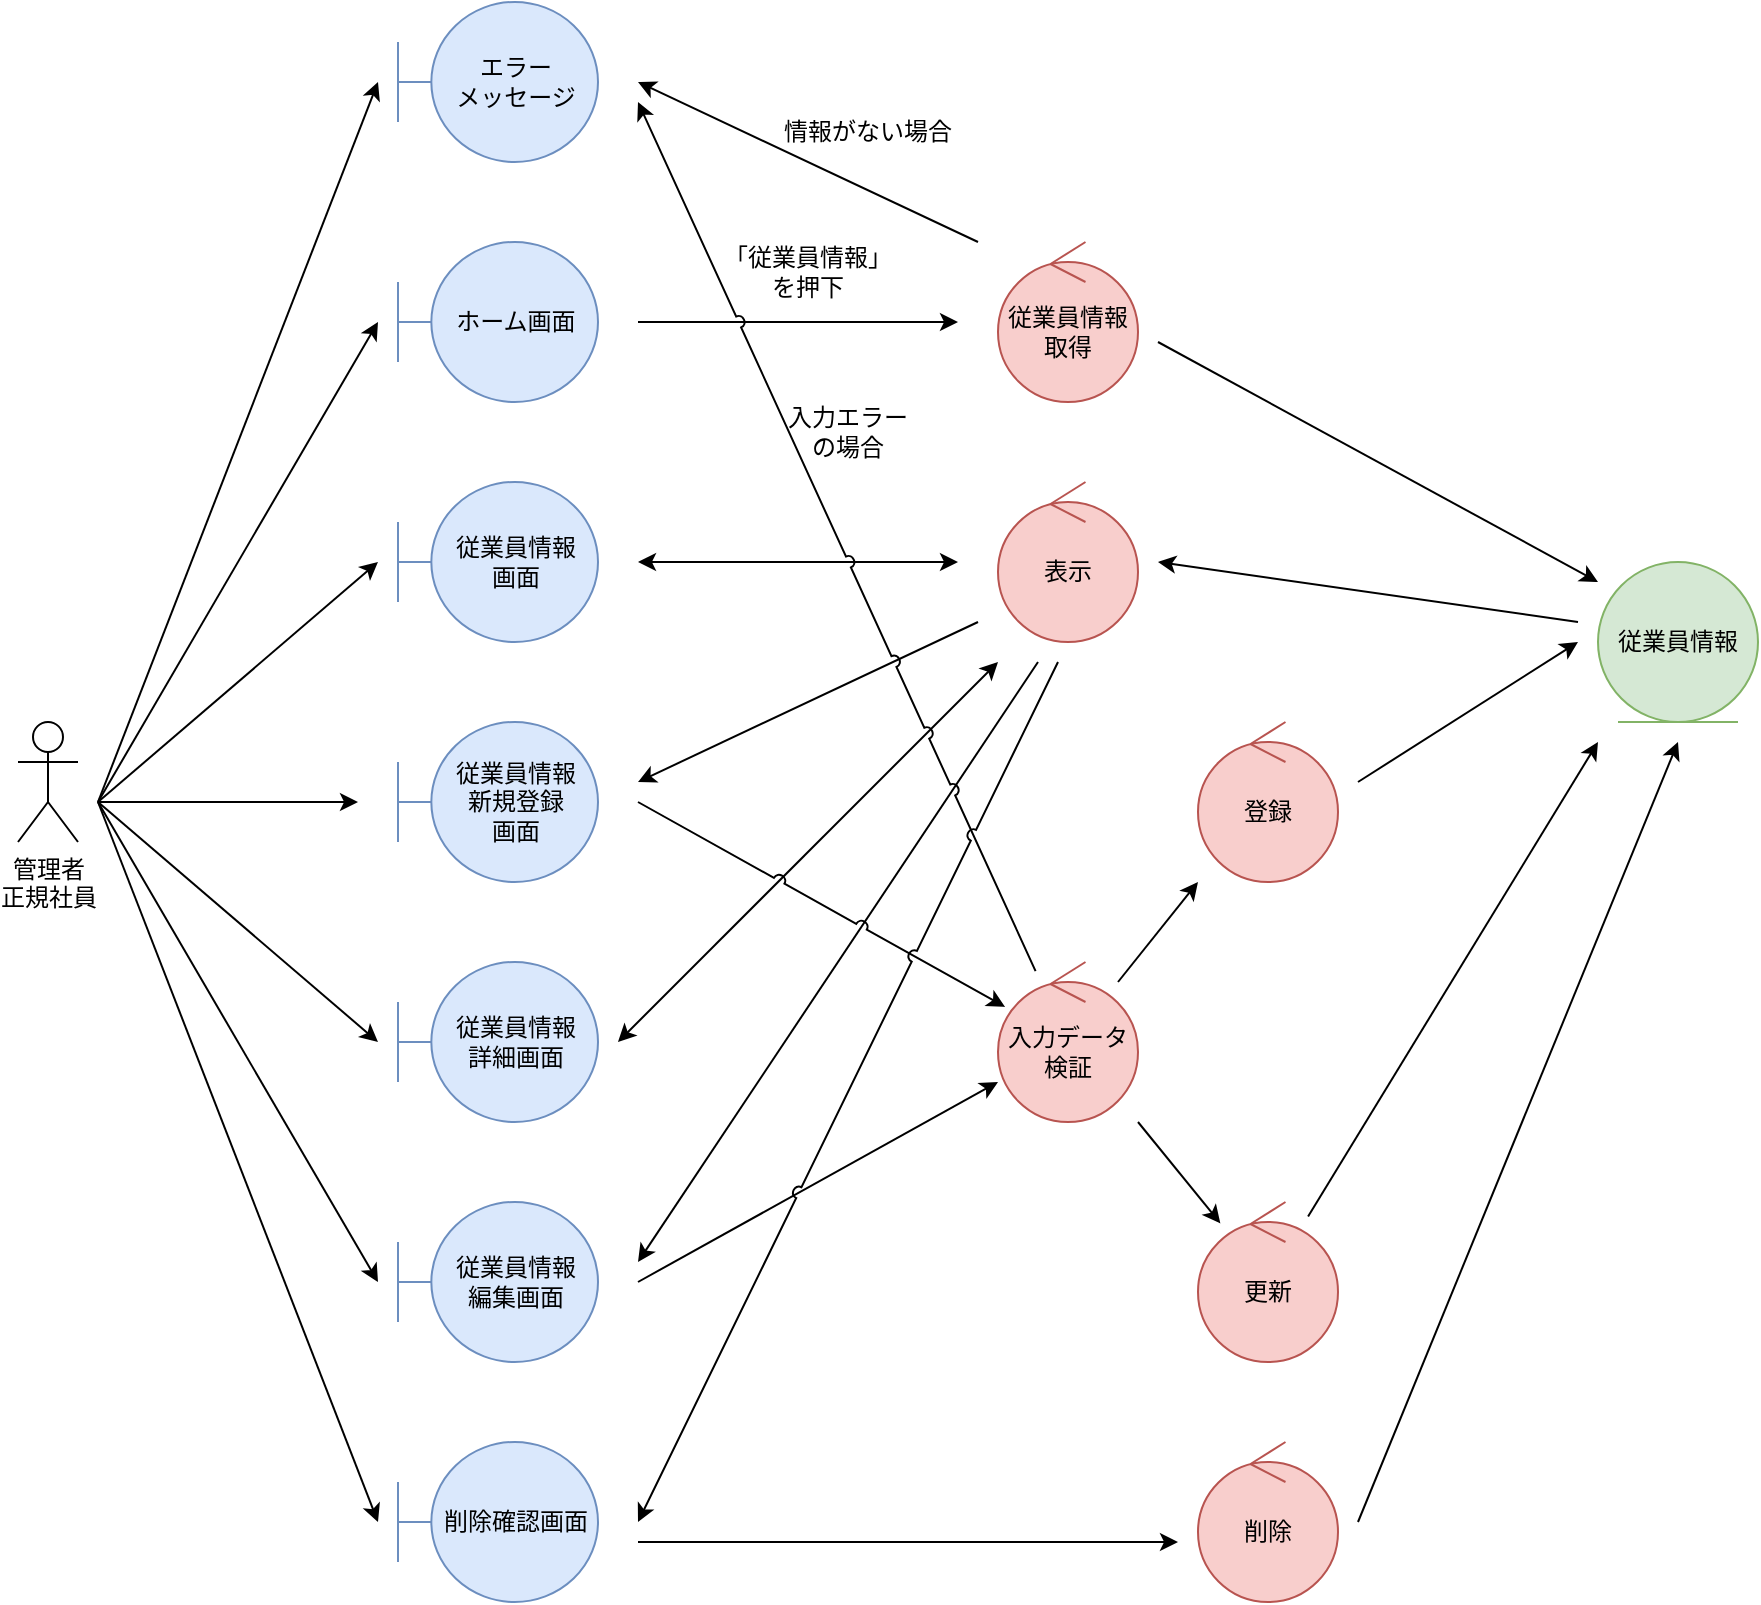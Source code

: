 <mxfile version="15.5.9" type="embed" pages="9">
    <diagram id="iSPzxl_2xVxqQYnBs36q" name="従業員情報管理">
        <mxGraphModel dx="2404" dy="1886" grid="1" gridSize="10" guides="1" tooltips="1" connect="1" arrows="1" fold="1" page="1" pageScale="1" pageWidth="827" pageHeight="1169" math="0" shadow="0">
            <root>
                <mxCell id="0"/>
                <mxCell id="1" parent="0"/>
                <mxCell id="2" value="管理者&lt;br&gt;正規社員" style="shape=umlActor;verticalLabelPosition=bottom;verticalAlign=top;html=1;" parent="1" vertex="1">
                    <mxGeometry x="-70" y="280" width="30" height="60" as="geometry"/>
                </mxCell>
                <mxCell id="3" value="ホーム画面" style="shape=umlBoundary;whiteSpace=wrap;html=1;fillColor=#dae8fc;strokeColor=#6c8ebf;" parent="1" vertex="1">
                    <mxGeometry x="120" y="40" width="100" height="80" as="geometry"/>
                </mxCell>
                <mxCell id="4" value="従業員情報&lt;br&gt;画面" style="shape=umlBoundary;whiteSpace=wrap;html=1;fillColor=#dae8fc;strokeColor=#6c8ebf;" parent="1" vertex="1">
                    <mxGeometry x="120" y="160" width="100" height="80" as="geometry"/>
                </mxCell>
                <mxCell id="5" value="従業員情報&lt;br&gt;新規登録&lt;br&gt;画面" style="shape=umlBoundary;whiteSpace=wrap;html=1;fillColor=#dae8fc;strokeColor=#6c8ebf;" parent="1" vertex="1">
                    <mxGeometry x="120" y="280" width="100" height="80" as="geometry"/>
                </mxCell>
                <mxCell id="6" value="従業員情報取得" style="ellipse;shape=umlControl;whiteSpace=wrap;html=1;fillColor=#f8cecc;strokeColor=#b85450;" parent="1" vertex="1">
                    <mxGeometry x="420" y="40" width="70" height="80" as="geometry"/>
                </mxCell>
                <mxCell id="7" value="従業員情報" style="ellipse;shape=umlEntity;whiteSpace=wrap;html=1;fillColor=#d5e8d4;strokeColor=#82b366;" parent="1" vertex="1">
                    <mxGeometry x="720" y="200" width="80" height="80" as="geometry"/>
                </mxCell>
                <mxCell id="13" value="表示" style="ellipse;shape=umlControl;whiteSpace=wrap;html=1;fillColor=#f8cecc;strokeColor=#b85450;" parent="1" vertex="1">
                    <mxGeometry x="420" y="160" width="70" height="80" as="geometry"/>
                </mxCell>
                <mxCell id="14" value="登録" style="ellipse;shape=umlControl;whiteSpace=wrap;html=1;fillColor=#f8cecc;strokeColor=#b85450;" parent="1" vertex="1">
                    <mxGeometry x="520" y="280" width="70" height="80" as="geometry"/>
                </mxCell>
                <mxCell id="18" value="従業員情報&lt;br&gt;詳細画面" style="shape=umlBoundary;whiteSpace=wrap;html=1;fillColor=#dae8fc;strokeColor=#6c8ebf;" parent="1" vertex="1">
                    <mxGeometry x="120" y="400" width="100" height="80" as="geometry"/>
                </mxCell>
                <mxCell id="19" value="更新" style="ellipse;shape=umlControl;whiteSpace=wrap;html=1;fillColor=#f8cecc;strokeColor=#b85450;" parent="1" vertex="1">
                    <mxGeometry x="520" y="520" width="70" height="80" as="geometry"/>
                </mxCell>
                <mxCell id="22" value="" style="endArrow=classic;html=1;rounded=0;" parent="1" edge="1">
                    <mxGeometry width="50" height="50" relative="1" as="geometry">
                        <mxPoint x="240" y="80" as="sourcePoint"/>
                        <mxPoint x="400" y="80" as="targetPoint"/>
                    </mxGeometry>
                </mxCell>
                <mxCell id="30" value="" style="endArrow=classic;html=1;rounded=0;" parent="1" edge="1">
                    <mxGeometry width="50" height="50" relative="1" as="geometry">
                        <mxPoint x="410" y="230" as="sourcePoint"/>
                        <mxPoint x="240" y="310" as="targetPoint"/>
                    </mxGeometry>
                </mxCell>
                <mxCell id="47" value="従業員情報&lt;br&gt;編集画面" style="shape=umlBoundary;whiteSpace=wrap;html=1;fillColor=#dae8fc;strokeColor=#6c8ebf;" parent="1" vertex="1">
                    <mxGeometry x="120" y="520" width="100" height="80" as="geometry"/>
                </mxCell>
                <mxCell id="ZzybReNuPlnDeFbL0gxh-54" value="「従業員情報」&lt;br&gt;を押下" style="text;html=1;strokeColor=none;fillColor=none;align=center;verticalAlign=middle;whiteSpace=wrap;rounded=0;" parent="1" vertex="1">
                    <mxGeometry x="280" y="40" width="90" height="30" as="geometry"/>
                </mxCell>
                <mxCell id="ZzybReNuPlnDeFbL0gxh-55" value="" style="endArrow=classic;html=1;rounded=0;" parent="1" edge="1">
                    <mxGeometry width="50" height="50" relative="1" as="geometry">
                        <mxPoint x="-30" y="320" as="sourcePoint"/>
                        <mxPoint x="110" y="80" as="targetPoint"/>
                    </mxGeometry>
                </mxCell>
                <mxCell id="ZzybReNuPlnDeFbL0gxh-57" value="" style="endArrow=classic;html=1;rounded=0;" parent="1" edge="1">
                    <mxGeometry width="50" height="50" relative="1" as="geometry">
                        <mxPoint x="-30" y="320" as="sourcePoint"/>
                        <mxPoint x="100" y="320" as="targetPoint"/>
                    </mxGeometry>
                </mxCell>
                <mxCell id="ZzybReNuPlnDeFbL0gxh-58" value="" style="endArrow=classic;html=1;rounded=0;" parent="1" edge="1">
                    <mxGeometry width="50" height="50" relative="1" as="geometry">
                        <mxPoint x="-30" y="320" as="sourcePoint"/>
                        <mxPoint x="110" y="440" as="targetPoint"/>
                    </mxGeometry>
                </mxCell>
                <mxCell id="ZzybReNuPlnDeFbL0gxh-59" value="" style="endArrow=classic;html=1;rounded=0;" parent="1" edge="1">
                    <mxGeometry width="50" height="50" relative="1" as="geometry">
                        <mxPoint x="-30" y="320" as="sourcePoint"/>
                        <mxPoint x="110" y="560" as="targetPoint"/>
                    </mxGeometry>
                </mxCell>
                <mxCell id="DVjdoILMVo_sqKuuV5fY-52" value="" style="endArrow=classic;html=1;rounded=0;" parent="1" edge="1">
                    <mxGeometry width="50" height="50" relative="1" as="geometry">
                        <mxPoint x="-30" y="320" as="sourcePoint"/>
                        <mxPoint x="110" y="200.0" as="targetPoint"/>
                    </mxGeometry>
                </mxCell>
                <mxCell id="gHfgHg54n4XYzkmyc0fP-52" value="" style="endArrow=classic;startArrow=classic;html=1;rounded=0;" parent="1" edge="1">
                    <mxGeometry width="50" height="50" relative="1" as="geometry">
                        <mxPoint x="240" y="200" as="sourcePoint"/>
                        <mxPoint x="400" y="200" as="targetPoint"/>
                    </mxGeometry>
                </mxCell>
                <mxCell id="C6uqYW7Y-UoQvIZTcMAw-52" value="エラー&lt;br&gt;メッセージ" style="shape=umlBoundary;whiteSpace=wrap;html=1;fillColor=#dae8fc;strokeColor=#6c8ebf;" parent="1" vertex="1">
                    <mxGeometry x="120" y="-80" width="100" height="80" as="geometry"/>
                </mxCell>
                <mxCell id="C6uqYW7Y-UoQvIZTcMAw-53" value="" style="endArrow=classic;html=1;rounded=0;" parent="1" edge="1">
                    <mxGeometry width="50" height="50" relative="1" as="geometry">
                        <mxPoint x="410" y="40" as="sourcePoint"/>
                        <mxPoint x="240" y="-40" as="targetPoint"/>
                    </mxGeometry>
                </mxCell>
                <mxCell id="C6uqYW7Y-UoQvIZTcMAw-54" value="" style="endArrow=classic;html=1;rounded=0;" parent="1" edge="1">
                    <mxGeometry width="50" height="50" relative="1" as="geometry">
                        <mxPoint x="-30" y="320" as="sourcePoint"/>
                        <mxPoint x="110" y="-40" as="targetPoint"/>
                    </mxGeometry>
                </mxCell>
                <mxCell id="C6uqYW7Y-UoQvIZTcMAw-55" value="情報がない場合" style="text;html=1;strokeColor=none;fillColor=none;align=center;verticalAlign=middle;whiteSpace=wrap;rounded=0;" parent="1" vertex="1">
                    <mxGeometry x="310" y="-30" width="90" height="30" as="geometry"/>
                </mxCell>
                <mxCell id="C6uqYW7Y-UoQvIZTcMAw-56" value="入力データ検証" style="ellipse;shape=umlControl;whiteSpace=wrap;html=1;fillColor=#f8cecc;strokeColor=#b85450;" parent="1" vertex="1">
                    <mxGeometry x="420" y="400" width="70" height="80" as="geometry"/>
                </mxCell>
                <mxCell id="kJ-GWj5jG-UgTbR0VbRe-52" value="削除" style="ellipse;shape=umlControl;whiteSpace=wrap;html=1;fillColor=#f8cecc;strokeColor=#b85450;" parent="1" vertex="1">
                    <mxGeometry x="520" y="640" width="70" height="80" as="geometry"/>
                </mxCell>
                <mxCell id="kJ-GWj5jG-UgTbR0VbRe-57" value="" style="endArrow=classic;html=1;rounded=0;" parent="1" edge="1">
                    <mxGeometry width="50" height="50" relative="1" as="geometry">
                        <mxPoint x="480" y="410" as="sourcePoint"/>
                        <mxPoint x="520" y="360" as="targetPoint"/>
                    </mxGeometry>
                </mxCell>
                <mxCell id="kJ-GWj5jG-UgTbR0VbRe-58" value="" style="endArrow=classic;html=1;rounded=0;entryX=0;entryY=0.75;entryDx=0;entryDy=0;entryPerimeter=0;" parent="1" target="C6uqYW7Y-UoQvIZTcMAw-56" edge="1">
                    <mxGeometry width="50" height="50" relative="1" as="geometry">
                        <mxPoint x="240" y="560" as="sourcePoint"/>
                        <mxPoint x="410" y="440" as="targetPoint"/>
                    </mxGeometry>
                </mxCell>
                <mxCell id="kJ-GWj5jG-UgTbR0VbRe-59" value="" style="endArrow=classic;html=1;rounded=0;" parent="1" target="19" edge="1">
                    <mxGeometry width="50" height="50" relative="1" as="geometry">
                        <mxPoint x="490" y="480" as="sourcePoint"/>
                        <mxPoint x="550" y="380" as="targetPoint"/>
                    </mxGeometry>
                </mxCell>
                <mxCell id="kJ-GWj5jG-UgTbR0VbRe-60" value="" style="endArrow=classic;html=1;rounded=0;" parent="1" edge="1">
                    <mxGeometry width="50" height="50" relative="1" as="geometry">
                        <mxPoint x="600" y="310" as="sourcePoint"/>
                        <mxPoint x="710" y="240" as="targetPoint"/>
                    </mxGeometry>
                </mxCell>
                <mxCell id="kJ-GWj5jG-UgTbR0VbRe-61" value="" style="endArrow=classic;html=1;rounded=0;" parent="1" source="19" edge="1">
                    <mxGeometry width="50" height="50" relative="1" as="geometry">
                        <mxPoint x="600" y="560" as="sourcePoint"/>
                        <mxPoint x="720" y="290" as="targetPoint"/>
                    </mxGeometry>
                </mxCell>
                <mxCell id="kJ-GWj5jG-UgTbR0VbRe-62" value="" style="endArrow=classic;html=1;rounded=0;" parent="1" edge="1">
                    <mxGeometry width="50" height="50" relative="1" as="geometry">
                        <mxPoint x="600" y="680" as="sourcePoint"/>
                        <mxPoint x="760" y="290" as="targetPoint"/>
                    </mxGeometry>
                </mxCell>
                <mxCell id="kJ-GWj5jG-UgTbR0VbRe-65" value="" style="endArrow=classic;html=1;rounded=0;" parent="1" edge="1">
                    <mxGeometry width="50" height="50" relative="1" as="geometry">
                        <mxPoint x="500" y="90" as="sourcePoint"/>
                        <mxPoint x="720" y="210" as="targetPoint"/>
                    </mxGeometry>
                </mxCell>
                <mxCell id="kJ-GWj5jG-UgTbR0VbRe-69" value="" style="endArrow=classic;html=1;rounded=0;jumpStyle=none;" parent="1" edge="1">
                    <mxGeometry width="50" height="50" relative="1" as="geometry">
                        <mxPoint x="440" y="250" as="sourcePoint"/>
                        <mxPoint x="240" y="550" as="targetPoint"/>
                    </mxGeometry>
                </mxCell>
                <mxCell id="kJ-GWj5jG-UgTbR0VbRe-70" value="" style="endArrow=classic;startArrow=classic;html=1;rounded=0;jumpStyle=none;" parent="1" edge="1">
                    <mxGeometry width="50" height="50" relative="1" as="geometry">
                        <mxPoint x="230" y="440" as="sourcePoint"/>
                        <mxPoint x="420" y="250" as="targetPoint"/>
                    </mxGeometry>
                </mxCell>
                <mxCell id="kJ-GWj5jG-UgTbR0VbRe-71" value="" style="endArrow=classic;html=1;rounded=0;jumpStyle=arc;" parent="1" source="C6uqYW7Y-UoQvIZTcMAw-56" edge="1">
                    <mxGeometry width="50" height="50" relative="1" as="geometry">
                        <mxPoint x="450" y="260" as="sourcePoint"/>
                        <mxPoint x="240" y="-30" as="targetPoint"/>
                    </mxGeometry>
                </mxCell>
                <mxCell id="kJ-GWj5jG-UgTbR0VbRe-72" value="入力エラー&lt;br&gt;の場合" style="text;html=1;strokeColor=none;fillColor=none;align=center;verticalAlign=middle;whiteSpace=wrap;rounded=0;" parent="1" vertex="1">
                    <mxGeometry x="300" y="120" width="90" height="30" as="geometry"/>
                </mxCell>
                <mxCell id="5U8HVQcaq0ObK0b3aiE6-47" value="" style="endArrow=classic;html=1;rounded=0;" parent="1" edge="1">
                    <mxGeometry width="50" height="50" relative="1" as="geometry">
                        <mxPoint x="710" y="230" as="sourcePoint"/>
                        <mxPoint x="500" y="200" as="targetPoint"/>
                    </mxGeometry>
                </mxCell>
                <mxCell id="kJ-GWj5jG-UgTbR0VbRe-54" value="" style="endArrow=classic;html=1;rounded=0;jumpStyle=arc;" parent="1" target="C6uqYW7Y-UoQvIZTcMAw-56" edge="1">
                    <mxGeometry width="50" height="50" relative="1" as="geometry">
                        <mxPoint x="240" y="320" as="sourcePoint"/>
                        <mxPoint x="460" y="320" as="targetPoint"/>
                    </mxGeometry>
                </mxCell>
                <mxCell id="kJ-GWj5jG-UgTbR0VbRe-66" value="" style="endArrow=classic;html=1;rounded=0;jumpStyle=arc;" parent="1" edge="1">
                    <mxGeometry width="50" height="50" relative="1" as="geometry">
                        <mxPoint x="450" y="250" as="sourcePoint"/>
                        <mxPoint x="240" y="680" as="targetPoint"/>
                    </mxGeometry>
                </mxCell>
                <mxCell id="48" value="削除確認画面" style="shape=umlBoundary;whiteSpace=wrap;html=1;fillColor=#dae8fc;strokeColor=#6c8ebf;" vertex="1" parent="1">
                    <mxGeometry x="120" y="640" width="100" height="80" as="geometry"/>
                </mxCell>
                <mxCell id="DG4YKHUJDj84mh-VEDiz-48" value="" style="endArrow=classic;html=1;rounded=0;" edge="1" parent="1">
                    <mxGeometry width="50" height="50" relative="1" as="geometry">
                        <mxPoint x="240" y="690" as="sourcePoint"/>
                        <mxPoint x="510" y="690" as="targetPoint"/>
                    </mxGeometry>
                </mxCell>
                <mxCell id="bnLdfq8bpO9y8gzbrD8U-48" value="" style="endArrow=classic;html=1;rounded=0;" edge="1" parent="1">
                    <mxGeometry width="50" height="50" relative="1" as="geometry">
                        <mxPoint x="-30" y="320" as="sourcePoint"/>
                        <mxPoint x="110" y="680" as="targetPoint"/>
                    </mxGeometry>
                </mxCell>
            </root>
        </mxGraphModel>
    </diagram>
    <diagram id="CpNj_ktUT5lcBxkSo7AQ" name="店舗情報管理">
        <mxGraphModel dx="2404" dy="1886" grid="1" gridSize="10" guides="1" tooltips="1" connect="1" arrows="1" fold="1" page="1" pageScale="1" pageWidth="827" pageHeight="1169" math="0" shadow="0">
            <root>
                <mxCell id="fTSLs3XvEAHBtL_dvW31-0"/>
                <mxCell id="fTSLs3XvEAHBtL_dvW31-1" parent="fTSLs3XvEAHBtL_dvW31-0"/>
                <mxCell id="RHunlsUhb8zpoo7Eumh0-2" value="" style="endArrow=classic;html=1;rounded=0;jumpStyle=none;" edge="1" parent="fTSLs3XvEAHBtL_dvW31-1">
                    <mxGeometry width="50" height="50" relative="1" as="geometry">
                        <mxPoint x="450" y="250" as="sourcePoint"/>
                        <mxPoint x="240" y="680" as="targetPoint"/>
                    </mxGeometry>
                </mxCell>
                <mxCell id="nW3j3hZvvDRuFMYA7Enu-0" value="管理者" style="shape=umlActor;verticalLabelPosition=bottom;verticalAlign=top;html=1;" parent="fTSLs3XvEAHBtL_dvW31-1" vertex="1">
                    <mxGeometry x="-70" y="280" width="30" height="60" as="geometry"/>
                </mxCell>
                <mxCell id="nW3j3hZvvDRuFMYA7Enu-1" value="ホーム画面" style="shape=umlBoundary;whiteSpace=wrap;html=1;fillColor=#dae8fc;strokeColor=#6c8ebf;" parent="fTSLs3XvEAHBtL_dvW31-1" vertex="1">
                    <mxGeometry x="120" y="40" width="100" height="80" as="geometry"/>
                </mxCell>
                <mxCell id="nW3j3hZvvDRuFMYA7Enu-2" value="店舗情報画面" style="shape=umlBoundary;whiteSpace=wrap;html=1;fillColor=#dae8fc;strokeColor=#6c8ebf;" parent="fTSLs3XvEAHBtL_dvW31-1" vertex="1">
                    <mxGeometry x="120" y="160" width="100" height="80" as="geometry"/>
                </mxCell>
                <mxCell id="nW3j3hZvvDRuFMYA7Enu-3" value="店舗情報&lt;br&gt;新規登録&lt;br&gt;画面" style="shape=umlBoundary;whiteSpace=wrap;html=1;fillColor=#dae8fc;strokeColor=#6c8ebf;" parent="fTSLs3XvEAHBtL_dvW31-1" vertex="1">
                    <mxGeometry x="120" y="280" width="100" height="80" as="geometry"/>
                </mxCell>
                <mxCell id="nW3j3hZvvDRuFMYA7Enu-4" value="店舗情報&lt;br&gt;取得" style="ellipse;shape=umlControl;whiteSpace=wrap;html=1;fillColor=#f8cecc;strokeColor=#b85450;" parent="fTSLs3XvEAHBtL_dvW31-1" vertex="1">
                    <mxGeometry x="420" y="40" width="70" height="80" as="geometry"/>
                </mxCell>
                <mxCell id="nW3j3hZvvDRuFMYA7Enu-5" value="店舗情報" style="ellipse;shape=umlEntity;whiteSpace=wrap;html=1;fillColor=#d5e8d4;strokeColor=#82b366;" parent="fTSLs3XvEAHBtL_dvW31-1" vertex="1">
                    <mxGeometry x="720" y="200" width="80" height="80" as="geometry"/>
                </mxCell>
                <mxCell id="nW3j3hZvvDRuFMYA7Enu-6" value="表示" style="ellipse;shape=umlControl;whiteSpace=wrap;html=1;fillColor=#f8cecc;strokeColor=#b85450;" parent="fTSLs3XvEAHBtL_dvW31-1" vertex="1">
                    <mxGeometry x="420" y="160" width="70" height="80" as="geometry"/>
                </mxCell>
                <mxCell id="nW3j3hZvvDRuFMYA7Enu-7" value="登録" style="ellipse;shape=umlControl;whiteSpace=wrap;html=1;fillColor=#f8cecc;strokeColor=#b85450;" parent="fTSLs3XvEAHBtL_dvW31-1" vertex="1">
                    <mxGeometry x="520" y="280" width="70" height="80" as="geometry"/>
                </mxCell>
                <mxCell id="nW3j3hZvvDRuFMYA7Enu-8" value="店舗情報&lt;br&gt;詳細画面" style="shape=umlBoundary;whiteSpace=wrap;html=1;fillColor=#dae8fc;strokeColor=#6c8ebf;" parent="fTSLs3XvEAHBtL_dvW31-1" vertex="1">
                    <mxGeometry x="120" y="400" width="100" height="80" as="geometry"/>
                </mxCell>
                <mxCell id="nW3j3hZvvDRuFMYA7Enu-9" value="更新" style="ellipse;shape=umlControl;whiteSpace=wrap;html=1;fillColor=#f8cecc;strokeColor=#b85450;" parent="fTSLs3XvEAHBtL_dvW31-1" vertex="1">
                    <mxGeometry x="520" y="520" width="70" height="80" as="geometry"/>
                </mxCell>
                <mxCell id="nW3j3hZvvDRuFMYA7Enu-10" value="" style="endArrow=classic;html=1;rounded=0;" parent="fTSLs3XvEAHBtL_dvW31-1" edge="1">
                    <mxGeometry width="50" height="50" relative="1" as="geometry">
                        <mxPoint x="240.0" y="80" as="sourcePoint"/>
                        <mxPoint x="400" y="80" as="targetPoint"/>
                    </mxGeometry>
                </mxCell>
                <mxCell id="nW3j3hZvvDRuFMYA7Enu-11" value="" style="endArrow=classic;html=1;rounded=0;" parent="fTSLs3XvEAHBtL_dvW31-1" edge="1">
                    <mxGeometry width="50" height="50" relative="1" as="geometry">
                        <mxPoint x="410" y="230" as="sourcePoint"/>
                        <mxPoint x="240.0" y="310" as="targetPoint"/>
                    </mxGeometry>
                </mxCell>
                <mxCell id="nW3j3hZvvDRuFMYA7Enu-12" value="店舗情報&lt;br&gt;編集画面" style="shape=umlBoundary;whiteSpace=wrap;html=1;fillColor=#dae8fc;strokeColor=#6c8ebf;" parent="fTSLs3XvEAHBtL_dvW31-1" vertex="1">
                    <mxGeometry x="120" y="520" width="100" height="80" as="geometry"/>
                </mxCell>
                <mxCell id="nW3j3hZvvDRuFMYA7Enu-13" value="「店舗情報」&lt;br&gt;を押下" style="text;html=1;strokeColor=none;fillColor=none;align=center;verticalAlign=middle;whiteSpace=wrap;rounded=0;" parent="fTSLs3XvEAHBtL_dvW31-1" vertex="1">
                    <mxGeometry x="280" y="40" width="90" height="30" as="geometry"/>
                </mxCell>
                <mxCell id="nW3j3hZvvDRuFMYA7Enu-14" value="" style="endArrow=classic;html=1;rounded=0;" parent="fTSLs3XvEAHBtL_dvW31-1" edge="1">
                    <mxGeometry width="50" height="50" relative="1" as="geometry">
                        <mxPoint x="-30.0" y="320" as="sourcePoint"/>
                        <mxPoint x="110.0" y="80" as="targetPoint"/>
                    </mxGeometry>
                </mxCell>
                <mxCell id="nW3j3hZvvDRuFMYA7Enu-15" value="" style="endArrow=classic;html=1;rounded=0;" parent="fTSLs3XvEAHBtL_dvW31-1" edge="1">
                    <mxGeometry width="50" height="50" relative="1" as="geometry">
                        <mxPoint x="-30.0" y="320" as="sourcePoint"/>
                        <mxPoint x="100.0" y="320" as="targetPoint"/>
                    </mxGeometry>
                </mxCell>
                <mxCell id="nW3j3hZvvDRuFMYA7Enu-16" value="" style="endArrow=classic;html=1;rounded=0;" parent="fTSLs3XvEAHBtL_dvW31-1" edge="1">
                    <mxGeometry width="50" height="50" relative="1" as="geometry">
                        <mxPoint x="-30.0" y="320" as="sourcePoint"/>
                        <mxPoint x="110.0" y="440" as="targetPoint"/>
                    </mxGeometry>
                </mxCell>
                <mxCell id="nW3j3hZvvDRuFMYA7Enu-17" value="" style="endArrow=classic;html=1;rounded=0;" parent="fTSLs3XvEAHBtL_dvW31-1" edge="1">
                    <mxGeometry width="50" height="50" relative="1" as="geometry">
                        <mxPoint x="-30.0" y="320" as="sourcePoint"/>
                        <mxPoint x="110.0" y="560" as="targetPoint"/>
                    </mxGeometry>
                </mxCell>
                <mxCell id="nW3j3hZvvDRuFMYA7Enu-18" value="" style="endArrow=classic;html=1;rounded=0;" parent="fTSLs3XvEAHBtL_dvW31-1" edge="1">
                    <mxGeometry width="50" height="50" relative="1" as="geometry">
                        <mxPoint x="-30.0" y="320" as="sourcePoint"/>
                        <mxPoint x="110.0" y="200" as="targetPoint"/>
                    </mxGeometry>
                </mxCell>
                <mxCell id="nW3j3hZvvDRuFMYA7Enu-19" value="" style="endArrow=classic;startArrow=classic;html=1;rounded=0;" parent="fTSLs3XvEAHBtL_dvW31-1" edge="1">
                    <mxGeometry width="50" height="50" relative="1" as="geometry">
                        <mxPoint x="240.0" y="200" as="sourcePoint"/>
                        <mxPoint x="400" y="200" as="targetPoint"/>
                    </mxGeometry>
                </mxCell>
                <mxCell id="nW3j3hZvvDRuFMYA7Enu-20" value="エラー&lt;br&gt;メッセージ" style="shape=umlBoundary;whiteSpace=wrap;html=1;fillColor=#dae8fc;strokeColor=#6c8ebf;" parent="fTSLs3XvEAHBtL_dvW31-1" vertex="1">
                    <mxGeometry x="120" y="-80" width="100" height="80" as="geometry"/>
                </mxCell>
                <mxCell id="nW3j3hZvvDRuFMYA7Enu-21" value="" style="endArrow=classic;html=1;rounded=0;" parent="fTSLs3XvEAHBtL_dvW31-1" edge="1">
                    <mxGeometry width="50" height="50" relative="1" as="geometry">
                        <mxPoint x="410" y="40" as="sourcePoint"/>
                        <mxPoint x="240.0" y="-40" as="targetPoint"/>
                    </mxGeometry>
                </mxCell>
                <mxCell id="nW3j3hZvvDRuFMYA7Enu-22" value="" style="endArrow=classic;html=1;rounded=0;" parent="fTSLs3XvEAHBtL_dvW31-1" edge="1">
                    <mxGeometry width="50" height="50" relative="1" as="geometry">
                        <mxPoint x="-30.0" y="320" as="sourcePoint"/>
                        <mxPoint x="110.0" y="-40" as="targetPoint"/>
                    </mxGeometry>
                </mxCell>
                <mxCell id="nW3j3hZvvDRuFMYA7Enu-23" value="情報がない場合" style="text;html=1;strokeColor=none;fillColor=none;align=center;verticalAlign=middle;whiteSpace=wrap;rounded=0;" parent="fTSLs3XvEAHBtL_dvW31-1" vertex="1">
                    <mxGeometry x="310" y="-30" width="90" height="30" as="geometry"/>
                </mxCell>
                <mxCell id="nW3j3hZvvDRuFMYA7Enu-24" value="入力データ検証" style="ellipse;shape=umlControl;whiteSpace=wrap;html=1;fillColor=#f8cecc;strokeColor=#b85450;" parent="fTSLs3XvEAHBtL_dvW31-1" vertex="1">
                    <mxGeometry x="420" y="400" width="70" height="80" as="geometry"/>
                </mxCell>
                <mxCell id="nW3j3hZvvDRuFMYA7Enu-25" value="削除" style="ellipse;shape=umlControl;whiteSpace=wrap;html=1;fillColor=#f8cecc;strokeColor=#b85450;" parent="fTSLs3XvEAHBtL_dvW31-1" vertex="1">
                    <mxGeometry x="520" y="640" width="70" height="80" as="geometry"/>
                </mxCell>
                <mxCell id="nW3j3hZvvDRuFMYA7Enu-26" value="" style="endArrow=classic;html=1;rounded=0;" parent="fTSLs3XvEAHBtL_dvW31-1" edge="1">
                    <mxGeometry width="50" height="50" relative="1" as="geometry">
                        <mxPoint x="480" y="410" as="sourcePoint"/>
                        <mxPoint x="520" y="360" as="targetPoint"/>
                    </mxGeometry>
                </mxCell>
                <mxCell id="nW3j3hZvvDRuFMYA7Enu-27" value="" style="endArrow=classic;html=1;rounded=0;entryX=0;entryY=0.75;entryDx=0;entryDy=0;entryPerimeter=0;" parent="fTSLs3XvEAHBtL_dvW31-1" target="nW3j3hZvvDRuFMYA7Enu-24" edge="1">
                    <mxGeometry width="50" height="50" relative="1" as="geometry">
                        <mxPoint x="240.0" y="560" as="sourcePoint"/>
                        <mxPoint x="410" y="440" as="targetPoint"/>
                    </mxGeometry>
                </mxCell>
                <mxCell id="nW3j3hZvvDRuFMYA7Enu-28" value="" style="endArrow=classic;html=1;rounded=0;" parent="fTSLs3XvEAHBtL_dvW31-1" target="nW3j3hZvvDRuFMYA7Enu-9" edge="1">
                    <mxGeometry width="50" height="50" relative="1" as="geometry">
                        <mxPoint x="490" y="480" as="sourcePoint"/>
                        <mxPoint x="550" y="380" as="targetPoint"/>
                    </mxGeometry>
                </mxCell>
                <mxCell id="nW3j3hZvvDRuFMYA7Enu-29" value="" style="endArrow=classic;html=1;rounded=0;" parent="fTSLs3XvEAHBtL_dvW31-1" edge="1">
                    <mxGeometry width="50" height="50" relative="1" as="geometry">
                        <mxPoint x="600" y="310" as="sourcePoint"/>
                        <mxPoint x="710" y="240" as="targetPoint"/>
                    </mxGeometry>
                </mxCell>
                <mxCell id="nW3j3hZvvDRuFMYA7Enu-30" value="" style="endArrow=classic;html=1;rounded=0;" parent="fTSLs3XvEAHBtL_dvW31-1" source="nW3j3hZvvDRuFMYA7Enu-9" edge="1">
                    <mxGeometry width="50" height="50" relative="1" as="geometry">
                        <mxPoint x="600" y="560" as="sourcePoint"/>
                        <mxPoint x="720" y="290" as="targetPoint"/>
                    </mxGeometry>
                </mxCell>
                <mxCell id="nW3j3hZvvDRuFMYA7Enu-31" value="" style="endArrow=classic;html=1;rounded=0;" parent="fTSLs3XvEAHBtL_dvW31-1" edge="1">
                    <mxGeometry width="50" height="50" relative="1" as="geometry">
                        <mxPoint x="600" y="680" as="sourcePoint"/>
                        <mxPoint x="760" y="290" as="targetPoint"/>
                    </mxGeometry>
                </mxCell>
                <mxCell id="nW3j3hZvvDRuFMYA7Enu-32" value="" style="endArrow=classic;html=1;rounded=0;" parent="fTSLs3XvEAHBtL_dvW31-1" edge="1">
                    <mxGeometry width="50" height="50" relative="1" as="geometry">
                        <mxPoint x="500" y="90" as="sourcePoint"/>
                        <mxPoint x="720" y="210" as="targetPoint"/>
                    </mxGeometry>
                </mxCell>
                <mxCell id="nW3j3hZvvDRuFMYA7Enu-33" value="" style="endArrow=classic;html=1;rounded=0;jumpStyle=none;" parent="fTSLs3XvEAHBtL_dvW31-1" edge="1">
                    <mxGeometry width="50" height="50" relative="1" as="geometry">
                        <mxPoint x="440" y="250" as="sourcePoint"/>
                        <mxPoint x="240.0" y="550" as="targetPoint"/>
                    </mxGeometry>
                </mxCell>
                <mxCell id="nW3j3hZvvDRuFMYA7Enu-34" value="" style="endArrow=classic;startArrow=classic;html=1;rounded=0;jumpStyle=none;" parent="fTSLs3XvEAHBtL_dvW31-1" edge="1">
                    <mxGeometry width="50" height="50" relative="1" as="geometry">
                        <mxPoint x="230.0" y="440" as="sourcePoint"/>
                        <mxPoint x="420" y="250" as="targetPoint"/>
                    </mxGeometry>
                </mxCell>
                <mxCell id="nW3j3hZvvDRuFMYA7Enu-35" value="" style="endArrow=classic;html=1;rounded=0;jumpStyle=arc;" parent="fTSLs3XvEAHBtL_dvW31-1" source="nW3j3hZvvDRuFMYA7Enu-24" edge="1">
                    <mxGeometry width="50" height="50" relative="1" as="geometry">
                        <mxPoint x="450" y="260" as="sourcePoint"/>
                        <mxPoint x="240.0" y="-30" as="targetPoint"/>
                    </mxGeometry>
                </mxCell>
                <mxCell id="nW3j3hZvvDRuFMYA7Enu-36" value="入力エラー&lt;br&gt;の場合" style="text;html=1;strokeColor=none;fillColor=none;align=center;verticalAlign=middle;whiteSpace=wrap;rounded=0;" parent="fTSLs3XvEAHBtL_dvW31-1" vertex="1">
                    <mxGeometry x="300" y="120" width="90" height="30" as="geometry"/>
                </mxCell>
                <mxCell id="nW3j3hZvvDRuFMYA7Enu-37" value="" style="endArrow=classic;html=1;rounded=0;" parent="fTSLs3XvEAHBtL_dvW31-1" edge="1">
                    <mxGeometry width="50" height="50" relative="1" as="geometry">
                        <mxPoint x="710" y="230" as="sourcePoint"/>
                        <mxPoint x="500" y="200" as="targetPoint"/>
                    </mxGeometry>
                </mxCell>
                <mxCell id="nW3j3hZvvDRuFMYA7Enu-38" value="" style="endArrow=classic;html=1;rounded=0;jumpStyle=arc;" parent="fTSLs3XvEAHBtL_dvW31-1" target="nW3j3hZvvDRuFMYA7Enu-24" edge="1">
                    <mxGeometry width="50" height="50" relative="1" as="geometry">
                        <mxPoint x="240.0" y="320" as="sourcePoint"/>
                        <mxPoint x="460" y="320" as="targetPoint"/>
                    </mxGeometry>
                </mxCell>
                <mxCell id="nW3j3hZvvDRuFMYA7Enu-39" value="" style="endArrow=classic;html=1;rounded=0;jumpStyle=arc;" parent="fTSLs3XvEAHBtL_dvW31-1" edge="1">
                    <mxGeometry width="50" height="50" relative="1" as="geometry">
                        <mxPoint x="230.0" y="450" as="sourcePoint"/>
                        <mxPoint x="510" y="680" as="targetPoint"/>
                    </mxGeometry>
                </mxCell>
                <mxCell id="RHunlsUhb8zpoo7Eumh0-0" value="削除確認画面" style="shape=umlBoundary;whiteSpace=wrap;html=1;fillColor=#dae8fc;strokeColor=#6c8ebf;" vertex="1" parent="fTSLs3XvEAHBtL_dvW31-1">
                    <mxGeometry x="120" y="640" width="100" height="80" as="geometry"/>
                </mxCell>
                <mxCell id="RHunlsUhb8zpoo7Eumh0-1" value="" style="endArrow=classic;html=1;rounded=0;" edge="1" parent="fTSLs3XvEAHBtL_dvW31-1">
                    <mxGeometry width="50" height="50" relative="1" as="geometry">
                        <mxPoint x="-30" y="320" as="sourcePoint"/>
                        <mxPoint x="110" y="680" as="targetPoint"/>
                    </mxGeometry>
                </mxCell>
                <mxCell id="RHunlsUhb8zpoo7Eumh0-3" value="" style="endArrow=classic;html=1;rounded=0;jumpStyle=none;" edge="1" parent="fTSLs3XvEAHBtL_dvW31-1">
                    <mxGeometry width="50" height="50" relative="1" as="geometry">
                        <mxPoint x="240" y="690" as="sourcePoint"/>
                        <mxPoint x="510" y="690" as="targetPoint"/>
                    </mxGeometry>
                </mxCell>
            </root>
        </mxGraphModel>
    </diagram>
    <diagram id="w_k554iymfJO7y2h8K5w" name="正規非正規ユーザの権限編集">
        <mxGraphModel dx="1604" dy="430" grid="1" gridSize="10" guides="1" tooltips="1" connect="1" arrows="1" fold="1" page="1" pageScale="1" pageWidth="827" pageHeight="1169" math="0" shadow="0">
            <root>
                <mxCell id="ASrqJBNXCCzHL_zLXTTT-0"/>
                <mxCell id="ASrqJBNXCCzHL_zLXTTT-1" parent="ASrqJBNXCCzHL_zLXTTT-0"/>
                <mxCell id="bBes3nt63XXIDMHqk0Tu-0" value="管理者" style="shape=umlActor;verticalLabelPosition=bottom;verticalAlign=top;html=1;" parent="ASrqJBNXCCzHL_zLXTTT-1" vertex="1">
                    <mxGeometry x="-70" y="280" width="30" height="60" as="geometry"/>
                </mxCell>
                <mxCell id="bBes3nt63XXIDMHqk0Tu-1" value="ホーム画面" style="shape=umlBoundary;whiteSpace=wrap;html=1;fillColor=#dae8fc;strokeColor=#6c8ebf;" parent="ASrqJBNXCCzHL_zLXTTT-1" vertex="1">
                    <mxGeometry x="120" y="120" width="100" height="80" as="geometry"/>
                </mxCell>
                <mxCell id="bBes3nt63XXIDMHqk0Tu-2" value="権限設定&lt;br&gt;画面" style="shape=umlBoundary;whiteSpace=wrap;html=1;fillColor=#dae8fc;strokeColor=#6c8ebf;" parent="ASrqJBNXCCzHL_zLXTTT-1" vertex="1">
                    <mxGeometry x="120" y="280" width="100" height="80" as="geometry"/>
                </mxCell>
                <mxCell id="bBes3nt63XXIDMHqk0Tu-3" value="権限詳細&lt;br&gt;画面" style="shape=umlBoundary;whiteSpace=wrap;html=1;fillColor=#dae8fc;strokeColor=#6c8ebf;" parent="ASrqJBNXCCzHL_zLXTTT-1" vertex="1">
                    <mxGeometry x="120" y="440" width="100" height="80" as="geometry"/>
                </mxCell>
                <mxCell id="bBes3nt63XXIDMHqk0Tu-7" value="" style="endArrow=classic;html=1;rounded=0;" parent="ASrqJBNXCCzHL_zLXTTT-1" edge="1">
                    <mxGeometry width="50" height="50" relative="1" as="geometry">
                        <mxPoint x="-30" y="320" as="sourcePoint"/>
                        <mxPoint x="110" y="160" as="targetPoint"/>
                    </mxGeometry>
                </mxCell>
                <mxCell id="bBes3nt63XXIDMHqk0Tu-14" value="" style="endArrow=classic;html=1;rounded=0;" parent="ASrqJBNXCCzHL_zLXTTT-1" edge="1">
                    <mxGeometry width="50" height="50" relative="1" as="geometry">
                        <mxPoint x="-30" y="320" as="sourcePoint"/>
                        <mxPoint x="110" y="480" as="targetPoint"/>
                    </mxGeometry>
                </mxCell>
                <mxCell id="bBes3nt63XXIDMHqk0Tu-15" value="「権限設定」を押下" style="text;html=1;strokeColor=none;fillColor=none;align=center;verticalAlign=middle;whiteSpace=wrap;rounded=0;" parent="ASrqJBNXCCzHL_zLXTTT-1" vertex="1">
                    <mxGeometry x="280" y="120" width="80" height="30" as="geometry"/>
                </mxCell>
                <mxCell id="bBes3nt63XXIDMHqk0Tu-16" value="権限情報&lt;br&gt;取得" style="ellipse;shape=umlControl;whiteSpace=wrap;html=1;fillColor=#f8cecc;strokeColor=#b85450;" parent="ASrqJBNXCCzHL_zLXTTT-1" vertex="1">
                    <mxGeometry x="414" y="120" width="70" height="80" as="geometry"/>
                </mxCell>
                <mxCell id="svg3mRwU3nfKlfLp6-p5-0" value="表示" style="ellipse;shape=umlControl;whiteSpace=wrap;html=1;fillColor=#f8cecc;strokeColor=#b85450;" parent="ASrqJBNXCCzHL_zLXTTT-1" vertex="1">
                    <mxGeometry x="414" y="280" width="70" height="80" as="geometry"/>
                </mxCell>
                <mxCell id="svg3mRwU3nfKlfLp6-p5-1" value="登録" style="ellipse;shape=umlControl;whiteSpace=wrap;html=1;fillColor=#f8cecc;strokeColor=#b85450;" parent="ASrqJBNXCCzHL_zLXTTT-1" vertex="1">
                    <mxGeometry x="414" y="440" width="70" height="80" as="geometry"/>
                </mxCell>
                <mxCell id="svg3mRwU3nfKlfLp6-p5-2" value="" style="endArrow=classic;html=1;rounded=0;" parent="ASrqJBNXCCzHL_zLXTTT-1" edge="1">
                    <mxGeometry width="50" height="50" relative="1" as="geometry">
                        <mxPoint x="240" y="160" as="sourcePoint"/>
                        <mxPoint x="400" y="160" as="targetPoint"/>
                    </mxGeometry>
                </mxCell>
                <mxCell id="_z_81RZQ63P08kHzEF6Z-0" value="権限情報" style="ellipse;shape=umlEntity;whiteSpace=wrap;html=1;fillColor=#d5e8d4;strokeColor=#82b366;" parent="ASrqJBNXCCzHL_zLXTTT-1" vertex="1">
                    <mxGeometry x="640" y="200" width="80" height="80" as="geometry"/>
                </mxCell>
                <mxCell id="_z_81RZQ63P08kHzEF6Z-1" value="" style="endArrow=classic;html=1;rounded=0;" parent="ASrqJBNXCCzHL_zLXTTT-1" edge="1">
                    <mxGeometry width="50" height="50" relative="1" as="geometry">
                        <mxPoint x="500" y="160" as="sourcePoint"/>
                        <mxPoint x="630" y="240" as="targetPoint"/>
                    </mxGeometry>
                </mxCell>
                <mxCell id="IoQcXrIahRn48QSyjaG7-0" value="" style="endArrow=classic;html=1;rounded=0;" parent="ASrqJBNXCCzHL_zLXTTT-1" edge="1">
                    <mxGeometry width="50" height="50" relative="1" as="geometry">
                        <mxPoint x="630" y="250" as="sourcePoint"/>
                        <mxPoint x="500" y="320" as="targetPoint"/>
                    </mxGeometry>
                </mxCell>
                <mxCell id="IoQcXrIahRn48QSyjaG7-2" value="" style="endArrow=classic;html=1;rounded=0;" parent="ASrqJBNXCCzHL_zLXTTT-1" edge="1">
                    <mxGeometry width="50" height="50" relative="1" as="geometry">
                        <mxPoint x="400" y="330" as="sourcePoint"/>
                        <mxPoint x="240" y="470" as="targetPoint"/>
                    </mxGeometry>
                </mxCell>
                <mxCell id="IoQcXrIahRn48QSyjaG7-3" value="" style="endArrow=classic;html=1;rounded=0;" parent="ASrqJBNXCCzHL_zLXTTT-1" edge="1">
                    <mxGeometry width="50" height="50" relative="1" as="geometry">
                        <mxPoint x="240" y="479.29" as="sourcePoint"/>
                        <mxPoint x="400" y="479.29" as="targetPoint"/>
                    </mxGeometry>
                </mxCell>
                <mxCell id="IoQcXrIahRn48QSyjaG7-4" value="" style="endArrow=classic;html=1;rounded=0;" parent="ASrqJBNXCCzHL_zLXTTT-1" edge="1">
                    <mxGeometry width="50" height="50" relative="1" as="geometry">
                        <mxPoint x="490" y="480" as="sourcePoint"/>
                        <mxPoint x="660" y="290" as="targetPoint"/>
                    </mxGeometry>
                </mxCell>
                <mxCell id="IoQcXrIahRn48QSyjaG7-5" value="「保存」&lt;br&gt;を押下" style="text;html=1;strokeColor=none;fillColor=none;align=center;verticalAlign=middle;whiteSpace=wrap;rounded=0;" parent="ASrqJBNXCCzHL_zLXTTT-1" vertex="1">
                    <mxGeometry x="280" y="490" width="80" height="30" as="geometry"/>
                </mxCell>
                <mxCell id="IoQcXrIahRn48QSyjaG7-6" value="" style="endArrow=classic;html=1;rounded=0;" parent="ASrqJBNXCCzHL_zLXTTT-1" edge="1">
                    <mxGeometry width="50" height="50" relative="1" as="geometry">
                        <mxPoint x="-30" y="320" as="sourcePoint"/>
                        <mxPoint x="110" y="320" as="targetPoint"/>
                    </mxGeometry>
                </mxCell>
                <mxCell id="LMJ1Vln8c9uHf1E2hwo5-0" value="" style="endArrow=classic;startArrow=classic;html=1;rounded=0;" parent="ASrqJBNXCCzHL_zLXTTT-1" edge="1">
                    <mxGeometry width="50" height="50" relative="1" as="geometry">
                        <mxPoint x="240" y="320" as="sourcePoint"/>
                        <mxPoint x="400" y="320" as="targetPoint"/>
                    </mxGeometry>
                </mxCell>
            </root>
        </mxGraphModel>
    </diagram>
    <diagram id="o1we0pB541-lX3KxvMWT" name="従業員情報参照">
        <mxGraphModel dx="1604" dy="1599" grid="1" gridSize="10" guides="1" tooltips="1" connect="1" arrows="1" fold="1" page="1" pageScale="1" pageWidth="827" pageHeight="1169" math="0" shadow="0">
            <root>
                <mxCell id="vCAVx6xAhASOeBfDmkAW-0"/>
                <mxCell id="vCAVx6xAhASOeBfDmkAW-1" parent="vCAVx6xAhASOeBfDmkAW-0"/>
                <mxCell id="Vfnlr6AHZ-N0M1EPPgbS-0" value="ホーム画面" style="shape=umlBoundary;whiteSpace=wrap;html=1;fillColor=#dae8fc;strokeColor=#6c8ebf;" parent="vCAVx6xAhASOeBfDmkAW-1" vertex="1">
                    <mxGeometry x="120" y="120" width="100" height="80" as="geometry"/>
                </mxCell>
                <mxCell id="Vfnlr6AHZ-N0M1EPPgbS-1" value="従業員情報&lt;br&gt;画面" style="shape=umlBoundary;whiteSpace=wrap;html=1;fillColor=#dae8fc;strokeColor=#6c8ebf;" parent="vCAVx6xAhASOeBfDmkAW-1" vertex="1">
                    <mxGeometry x="120" y="280" width="100" height="80" as="geometry"/>
                </mxCell>
                <mxCell id="Vfnlr6AHZ-N0M1EPPgbS-2" value="従業員情報&lt;br&gt;詳細画面" style="shape=umlBoundary;whiteSpace=wrap;html=1;fillColor=#dae8fc;strokeColor=#6c8ebf;" parent="vCAVx6xAhASOeBfDmkAW-1" vertex="1">
                    <mxGeometry x="120" y="440" width="100" height="80" as="geometry"/>
                </mxCell>
                <mxCell id="Vfnlr6AHZ-N0M1EPPgbS-3" value="" style="endArrow=classic;html=1;rounded=0;" parent="vCAVx6xAhASOeBfDmkAW-1" edge="1">
                    <mxGeometry width="50" height="50" relative="1" as="geometry">
                        <mxPoint x="-30" y="320" as="sourcePoint"/>
                        <mxPoint x="110" y="160" as="targetPoint"/>
                    </mxGeometry>
                </mxCell>
                <mxCell id="Vfnlr6AHZ-N0M1EPPgbS-4" value="" style="endArrow=classic;html=1;rounded=0;" parent="vCAVx6xAhASOeBfDmkAW-1" edge="1">
                    <mxGeometry width="50" height="50" relative="1" as="geometry">
                        <mxPoint x="-30" y="320" as="sourcePoint"/>
                        <mxPoint x="110" y="480" as="targetPoint"/>
                    </mxGeometry>
                </mxCell>
                <mxCell id="Vfnlr6AHZ-N0M1EPPgbS-5" value="「従業員情報」を押下" style="text;html=1;strokeColor=none;fillColor=none;align=center;verticalAlign=middle;whiteSpace=wrap;rounded=0;" parent="vCAVx6xAhASOeBfDmkAW-1" vertex="1">
                    <mxGeometry x="270" y="120" width="90" height="30" as="geometry"/>
                </mxCell>
                <mxCell id="Vfnlr6AHZ-N0M1EPPgbS-6" value="" style="endArrow=classic;html=1;rounded=0;" parent="vCAVx6xAhASOeBfDmkAW-1" edge="1">
                    <mxGeometry width="50" height="50" relative="1" as="geometry">
                        <mxPoint x="-30" y="320" as="sourcePoint"/>
                        <mxPoint x="110" y="320" as="targetPoint"/>
                    </mxGeometry>
                </mxCell>
                <mxCell id="NG94TQrBFLg8W1ztbxbr-0" value="正規社員&lt;br&gt;非正規社員" style="shape=umlActor;verticalLabelPosition=bottom;verticalAlign=top;html=1;" parent="vCAVx6xAhASOeBfDmkAW-1" vertex="1">
                    <mxGeometry x="-70" y="280" width="30" height="60" as="geometry"/>
                </mxCell>
                <mxCell id="SI_BDwgW4Lhpb8TTPr_U-0" value="従業員情報&lt;br&gt;取得" style="ellipse;shape=umlControl;whiteSpace=wrap;html=1;fillColor=#f8cecc;strokeColor=#b85450;" parent="vCAVx6xAhASOeBfDmkAW-1" vertex="1">
                    <mxGeometry x="414" y="120" width="70" height="80" as="geometry"/>
                </mxCell>
                <mxCell id="SI_BDwgW4Lhpb8TTPr_U-1" value="表示" style="ellipse;shape=umlControl;whiteSpace=wrap;html=1;fillColor=#f8cecc;strokeColor=#b85450;" parent="vCAVx6xAhASOeBfDmkAW-1" vertex="1">
                    <mxGeometry x="414" y="280" width="70" height="80" as="geometry"/>
                </mxCell>
                <mxCell id="SI_BDwgW4Lhpb8TTPr_U-3" value="" style="endArrow=classic;html=1;rounded=0;" parent="vCAVx6xAhASOeBfDmkAW-1" edge="1">
                    <mxGeometry width="50" height="50" relative="1" as="geometry">
                        <mxPoint x="240.0" y="160" as="sourcePoint"/>
                        <mxPoint x="400" y="160" as="targetPoint"/>
                    </mxGeometry>
                </mxCell>
                <mxCell id="SI_BDwgW4Lhpb8TTPr_U-5" value="" style="endArrow=classic;html=1;rounded=0;" parent="vCAVx6xAhASOeBfDmkAW-1" edge="1">
                    <mxGeometry width="50" height="50" relative="1" as="geometry">
                        <mxPoint x="400" y="330" as="sourcePoint"/>
                        <mxPoint x="240.0" y="480" as="targetPoint"/>
                    </mxGeometry>
                </mxCell>
                <mxCell id="OHJyPGsI8F6JBdYVeecM-0" value="従業員情報" style="ellipse;shape=umlEntity;whiteSpace=wrap;html=1;fillColor=#d5e8d4;strokeColor=#82b366;" parent="vCAVx6xAhASOeBfDmkAW-1" vertex="1">
                    <mxGeometry x="640" y="200" width="80" height="80" as="geometry"/>
                </mxCell>
                <mxCell id="OHJyPGsI8F6JBdYVeecM-1" value="" style="endArrow=classic;html=1;rounded=0;" parent="vCAVx6xAhASOeBfDmkAW-1" edge="1">
                    <mxGeometry width="50" height="50" relative="1" as="geometry">
                        <mxPoint x="500" y="160" as="sourcePoint"/>
                        <mxPoint x="630" y="240" as="targetPoint"/>
                    </mxGeometry>
                </mxCell>
                <mxCell id="OHJyPGsI8F6JBdYVeecM-2" value="" style="endArrow=classic;html=1;rounded=0;" parent="vCAVx6xAhASOeBfDmkAW-1" edge="1">
                    <mxGeometry width="50" height="50" relative="1" as="geometry">
                        <mxPoint x="630" y="250" as="sourcePoint"/>
                        <mxPoint x="500" y="320" as="targetPoint"/>
                    </mxGeometry>
                </mxCell>
                <mxCell id="AvGeEPQrjgJoGsiPnstD-0" value="" style="endArrow=classic;startArrow=classic;html=1;rounded=0;" parent="vCAVx6xAhASOeBfDmkAW-1" edge="1">
                    <mxGeometry width="50" height="50" relative="1" as="geometry">
                        <mxPoint x="240" y="320" as="sourcePoint"/>
                        <mxPoint x="400" y="320" as="targetPoint"/>
                    </mxGeometry>
                </mxCell>
                <mxCell id="NJOK-6PBHAk7CkHmb-ca-0" value="エラー&lt;br&gt;メッセージ" style="shape=umlBoundary;whiteSpace=wrap;html=1;fillColor=#dae8fc;strokeColor=#6c8ebf;" parent="vCAVx6xAhASOeBfDmkAW-1" vertex="1">
                    <mxGeometry x="120" y="-80" width="100" height="80" as="geometry"/>
                </mxCell>
                <mxCell id="NJOK-6PBHAk7CkHmb-ca-1" value="" style="endArrow=classic;html=1;rounded=0;" parent="vCAVx6xAhASOeBfDmkAW-1" edge="1">
                    <mxGeometry width="50" height="50" relative="1" as="geometry">
                        <mxPoint x="-30" y="320" as="sourcePoint"/>
                        <mxPoint x="110" y="-40" as="targetPoint"/>
                    </mxGeometry>
                </mxCell>
                <mxCell id="NJOK-6PBHAk7CkHmb-ca-2" value="" style="endArrow=classic;html=1;rounded=0;" parent="vCAVx6xAhASOeBfDmkAW-1" edge="1">
                    <mxGeometry width="50" height="50" relative="1" as="geometry">
                        <mxPoint x="400" y="150" as="sourcePoint"/>
                        <mxPoint x="240" y="-40" as="targetPoint"/>
                    </mxGeometry>
                </mxCell>
                <mxCell id="NJOK-6PBHAk7CkHmb-ca-3" value="情報がない場合" style="text;html=1;strokeColor=none;fillColor=none;align=center;verticalAlign=middle;whiteSpace=wrap;rounded=0;" parent="vCAVx6xAhASOeBfDmkAW-1" vertex="1">
                    <mxGeometry x="320" y="30" width="90" height="30" as="geometry"/>
                </mxCell>
            </root>
        </mxGraphModel>
    </diagram>
    <diagram id="T3UCkDnLSe7B-hkeW1Hc" name="店舗情報参照">
        <mxGraphModel dx="1604" dy="1599" grid="1" gridSize="10" guides="1" tooltips="1" connect="1" arrows="1" fold="1" page="1" pageScale="1" pageWidth="827" pageHeight="1169" math="0" shadow="0">
            <root>
                <mxCell id="dxEq_eG8Xxh_2Hl3lJVE-0"/>
                <mxCell id="dxEq_eG8Xxh_2Hl3lJVE-1" parent="dxEq_eG8Xxh_2Hl3lJVE-0"/>
                <mxCell id="uvHnYzWHBnzQ2yUbMlZ--0" value="ホーム画面" style="shape=umlBoundary;whiteSpace=wrap;html=1;fillColor=#dae8fc;strokeColor=#6c8ebf;" parent="dxEq_eG8Xxh_2Hl3lJVE-1" vertex="1">
                    <mxGeometry x="120" y="120" width="100" height="80" as="geometry"/>
                </mxCell>
                <mxCell id="uvHnYzWHBnzQ2yUbMlZ--1" value="店舗情報&lt;br&gt;画面" style="shape=umlBoundary;whiteSpace=wrap;html=1;fillColor=#dae8fc;strokeColor=#6c8ebf;" parent="dxEq_eG8Xxh_2Hl3lJVE-1" vertex="1">
                    <mxGeometry x="120" y="280" width="100" height="80" as="geometry"/>
                </mxCell>
                <mxCell id="uvHnYzWHBnzQ2yUbMlZ--2" value="店舗情報&lt;br&gt;詳細画面" style="shape=umlBoundary;whiteSpace=wrap;html=1;fillColor=#dae8fc;strokeColor=#6c8ebf;" parent="dxEq_eG8Xxh_2Hl3lJVE-1" vertex="1">
                    <mxGeometry x="120" y="440" width="100" height="80" as="geometry"/>
                </mxCell>
                <mxCell id="uvHnYzWHBnzQ2yUbMlZ--3" value="" style="endArrow=classic;html=1;rounded=0;" parent="dxEq_eG8Xxh_2Hl3lJVE-1" edge="1">
                    <mxGeometry width="50" height="50" relative="1" as="geometry">
                        <mxPoint x="-30.0" y="320" as="sourcePoint"/>
                        <mxPoint x="110.0" y="160" as="targetPoint"/>
                    </mxGeometry>
                </mxCell>
                <mxCell id="uvHnYzWHBnzQ2yUbMlZ--4" value="" style="endArrow=classic;html=1;rounded=0;" parent="dxEq_eG8Xxh_2Hl3lJVE-1" edge="1">
                    <mxGeometry width="50" height="50" relative="1" as="geometry">
                        <mxPoint x="-30.0" y="320" as="sourcePoint"/>
                        <mxPoint x="110.0" y="480" as="targetPoint"/>
                    </mxGeometry>
                </mxCell>
                <mxCell id="uvHnYzWHBnzQ2yUbMlZ--5" value="「店舗情報」&lt;br&gt;を押下" style="text;html=1;strokeColor=none;fillColor=none;align=center;verticalAlign=middle;whiteSpace=wrap;rounded=0;" parent="dxEq_eG8Xxh_2Hl3lJVE-1" vertex="1">
                    <mxGeometry x="270" y="120" width="90" height="30" as="geometry"/>
                </mxCell>
                <mxCell id="uvHnYzWHBnzQ2yUbMlZ--6" value="" style="endArrow=classic;html=1;rounded=0;" parent="dxEq_eG8Xxh_2Hl3lJVE-1" edge="1">
                    <mxGeometry width="50" height="50" relative="1" as="geometry">
                        <mxPoint x="-30.0" y="320" as="sourcePoint"/>
                        <mxPoint x="110.0" y="320" as="targetPoint"/>
                    </mxGeometry>
                </mxCell>
                <mxCell id="uvHnYzWHBnzQ2yUbMlZ--7" value="正規社員&lt;br&gt;非正規社員" style="shape=umlActor;verticalLabelPosition=bottom;verticalAlign=top;html=1;" parent="dxEq_eG8Xxh_2Hl3lJVE-1" vertex="1">
                    <mxGeometry x="-70" y="280" width="30" height="60" as="geometry"/>
                </mxCell>
                <mxCell id="uvHnYzWHBnzQ2yUbMlZ--8" value="店舗情報&lt;br&gt;取得" style="ellipse;shape=umlControl;whiteSpace=wrap;html=1;fillColor=#f8cecc;strokeColor=#b85450;" parent="dxEq_eG8Xxh_2Hl3lJVE-1" vertex="1">
                    <mxGeometry x="414" y="120" width="70" height="80" as="geometry"/>
                </mxCell>
                <mxCell id="uvHnYzWHBnzQ2yUbMlZ--9" value="表示" style="ellipse;shape=umlControl;whiteSpace=wrap;html=1;fillColor=#f8cecc;strokeColor=#b85450;" parent="dxEq_eG8Xxh_2Hl3lJVE-1" vertex="1">
                    <mxGeometry x="414" y="280" width="70" height="80" as="geometry"/>
                </mxCell>
                <mxCell id="uvHnYzWHBnzQ2yUbMlZ--10" value="" style="endArrow=classic;html=1;rounded=0;" parent="dxEq_eG8Xxh_2Hl3lJVE-1" edge="1">
                    <mxGeometry width="50" height="50" relative="1" as="geometry">
                        <mxPoint x="240.0" y="160" as="sourcePoint"/>
                        <mxPoint x="400" y="160" as="targetPoint"/>
                    </mxGeometry>
                </mxCell>
                <mxCell id="uvHnYzWHBnzQ2yUbMlZ--12" value="" style="endArrow=classic;html=1;rounded=0;" parent="dxEq_eG8Xxh_2Hl3lJVE-1" edge="1">
                    <mxGeometry width="50" height="50" relative="1" as="geometry">
                        <mxPoint x="400" y="330" as="sourcePoint"/>
                        <mxPoint x="240.0" y="480" as="targetPoint"/>
                    </mxGeometry>
                </mxCell>
                <mxCell id="uvHnYzWHBnzQ2yUbMlZ--13" value="店舗情報" style="ellipse;shape=umlEntity;whiteSpace=wrap;html=1;fillColor=#d5e8d4;strokeColor=#82b366;" parent="dxEq_eG8Xxh_2Hl3lJVE-1" vertex="1">
                    <mxGeometry x="640" y="200" width="80" height="80" as="geometry"/>
                </mxCell>
                <mxCell id="uvHnYzWHBnzQ2yUbMlZ--14" value="" style="endArrow=classic;html=1;rounded=0;" parent="dxEq_eG8Xxh_2Hl3lJVE-1" edge="1">
                    <mxGeometry width="50" height="50" relative="1" as="geometry">
                        <mxPoint x="500" y="160" as="sourcePoint"/>
                        <mxPoint x="630" y="240" as="targetPoint"/>
                    </mxGeometry>
                </mxCell>
                <mxCell id="uvHnYzWHBnzQ2yUbMlZ--15" value="" style="endArrow=classic;html=1;rounded=0;" parent="dxEq_eG8Xxh_2Hl3lJVE-1" edge="1">
                    <mxGeometry width="50" height="50" relative="1" as="geometry">
                        <mxPoint x="630" y="250" as="sourcePoint"/>
                        <mxPoint x="500" y="320" as="targetPoint"/>
                    </mxGeometry>
                </mxCell>
                <mxCell id="Y85mXMhYF-k0RmhAlIZn-0" value="" style="endArrow=classic;startArrow=classic;html=1;rounded=0;" parent="dxEq_eG8Xxh_2Hl3lJVE-1" edge="1">
                    <mxGeometry width="50" height="50" relative="1" as="geometry">
                        <mxPoint x="240" y="320" as="sourcePoint"/>
                        <mxPoint x="400" y="320" as="targetPoint"/>
                    </mxGeometry>
                </mxCell>
                <mxCell id="29aphH6PoLfWS6lszN8I-0" value="エラー&lt;br&gt;メッセージ" style="shape=umlBoundary;whiteSpace=wrap;html=1;fillColor=#dae8fc;strokeColor=#6c8ebf;" parent="dxEq_eG8Xxh_2Hl3lJVE-1" vertex="1">
                    <mxGeometry x="120" y="-80" width="100" height="80" as="geometry"/>
                </mxCell>
                <mxCell id="29aphH6PoLfWS6lszN8I-1" value="情報がない場合" style="text;html=1;strokeColor=none;fillColor=none;align=center;verticalAlign=middle;whiteSpace=wrap;rounded=0;" parent="dxEq_eG8Xxh_2Hl3lJVE-1" vertex="1">
                    <mxGeometry x="320" y="30" width="90" height="30" as="geometry"/>
                </mxCell>
                <mxCell id="29aphH6PoLfWS6lszN8I-2" value="" style="endArrow=classic;html=1;rounded=0;" parent="dxEq_eG8Xxh_2Hl3lJVE-1" edge="1">
                    <mxGeometry width="50" height="50" relative="1" as="geometry">
                        <mxPoint x="-30" y="320" as="sourcePoint"/>
                        <mxPoint x="110" y="-40" as="targetPoint"/>
                    </mxGeometry>
                </mxCell>
                <mxCell id="29aphH6PoLfWS6lszN8I-3" value="" style="endArrow=classic;html=1;rounded=0;" parent="dxEq_eG8Xxh_2Hl3lJVE-1" edge="1">
                    <mxGeometry width="50" height="50" relative="1" as="geometry">
                        <mxPoint x="400" y="150" as="sourcePoint"/>
                        <mxPoint x="230" y="-40" as="targetPoint"/>
                    </mxGeometry>
                </mxCell>
            </root>
        </mxGraphModel>
    </diagram>
    <diagram id="q7J2tqKcjkb_hwts1HtD" name="勤務店舗情報管理">
        <mxGraphModel dx="1604" dy="430" grid="1" gridSize="10" guides="1" tooltips="1" connect="1" arrows="1" fold="1" page="1" pageScale="1" pageWidth="827" pageHeight="1169" math="0" shadow="0">
            <root>
                <mxCell id="uPCTpEF2r6n-lkYG-dxw-0"/>
                <mxCell id="uPCTpEF2r6n-lkYG-dxw-1" parent="uPCTpEF2r6n-lkYG-dxw-0"/>
                <mxCell id="6tV9xsz2oFO4HKePDE_--0" value="正規社員&lt;br&gt;非正規社員" style="shape=umlActor;verticalLabelPosition=bottom;verticalAlign=top;html=1;" parent="uPCTpEF2r6n-lkYG-dxw-1" vertex="1">
                    <mxGeometry x="-70" y="280" width="30" height="60" as="geometry"/>
                </mxCell>
                <mxCell id="6tV9xsz2oFO4HKePDE_--1" value="ホーム画面" style="shape=umlBoundary;whiteSpace=wrap;html=1;fillColor=#dae8fc;strokeColor=#6c8ebf;" parent="uPCTpEF2r6n-lkYG-dxw-1" vertex="1">
                    <mxGeometry x="120" y="120" width="100" height="80" as="geometry"/>
                </mxCell>
                <mxCell id="6tV9xsz2oFO4HKePDE_--2" value="勤務店舗状況&lt;br&gt;管理画面" style="shape=umlBoundary;whiteSpace=wrap;html=1;fillColor=#dae8fc;strokeColor=#6c8ebf;" parent="uPCTpEF2r6n-lkYG-dxw-1" vertex="1">
                    <mxGeometry x="120" y="280" width="100" height="80" as="geometry"/>
                </mxCell>
                <mxCell id="6tV9xsz2oFO4HKePDE_--3" value="勤務店舗状況詳細画面" style="shape=umlBoundary;whiteSpace=wrap;html=1;fillColor=#dae8fc;strokeColor=#6c8ebf;" parent="uPCTpEF2r6n-lkYG-dxw-1" vertex="1">
                    <mxGeometry x="120" y="440" width="100" height="80" as="geometry"/>
                </mxCell>
                <mxCell id="6tV9xsz2oFO4HKePDE_--4" value="" style="endArrow=classic;html=1;rounded=0;" parent="uPCTpEF2r6n-lkYG-dxw-1" edge="1">
                    <mxGeometry width="50" height="50" relative="1" as="geometry">
                        <mxPoint x="-30.0" y="320" as="sourcePoint"/>
                        <mxPoint x="110.0" y="160" as="targetPoint"/>
                    </mxGeometry>
                </mxCell>
                <mxCell id="6tV9xsz2oFO4HKePDE_--5" value="" style="endArrow=classic;html=1;rounded=0;" parent="uPCTpEF2r6n-lkYG-dxw-1" edge="1">
                    <mxGeometry width="50" height="50" relative="1" as="geometry">
                        <mxPoint x="-30.0" y="320" as="sourcePoint"/>
                        <mxPoint x="110.0" y="480" as="targetPoint"/>
                    </mxGeometry>
                </mxCell>
                <mxCell id="6tV9xsz2oFO4HKePDE_--6" value="「勤務店舗状況管理」を押下" style="text;html=1;strokeColor=none;fillColor=none;align=center;verticalAlign=middle;whiteSpace=wrap;rounded=0;" parent="uPCTpEF2r6n-lkYG-dxw-1" vertex="1">
                    <mxGeometry x="260" y="120" width="130" height="30" as="geometry"/>
                </mxCell>
                <mxCell id="6tV9xsz2oFO4HKePDE_--7" value="勤務店舗&lt;br&gt;状況取得" style="ellipse;shape=umlControl;whiteSpace=wrap;html=1;fillColor=#f8cecc;strokeColor=#b85450;" parent="uPCTpEF2r6n-lkYG-dxw-1" vertex="1">
                    <mxGeometry x="414" y="120" width="70" height="80" as="geometry"/>
                </mxCell>
                <mxCell id="6tV9xsz2oFO4HKePDE_--8" value="表示" style="ellipse;shape=umlControl;whiteSpace=wrap;html=1;fillColor=#f8cecc;strokeColor=#b85450;" parent="uPCTpEF2r6n-lkYG-dxw-1" vertex="1">
                    <mxGeometry x="414" y="280" width="70" height="80" as="geometry"/>
                </mxCell>
                <mxCell id="6tV9xsz2oFO4HKePDE_--9" value="登録" style="ellipse;shape=umlControl;whiteSpace=wrap;html=1;fillColor=#f8cecc;strokeColor=#b85450;" parent="uPCTpEF2r6n-lkYG-dxw-1" vertex="1">
                    <mxGeometry x="414" y="440" width="70" height="80" as="geometry"/>
                </mxCell>
                <mxCell id="6tV9xsz2oFO4HKePDE_--10" value="" style="endArrow=classic;html=1;rounded=0;" parent="uPCTpEF2r6n-lkYG-dxw-1" edge="1">
                    <mxGeometry width="50" height="50" relative="1" as="geometry">
                        <mxPoint x="240.0" y="160" as="sourcePoint"/>
                        <mxPoint x="400" y="160" as="targetPoint"/>
                    </mxGeometry>
                </mxCell>
                <mxCell id="6tV9xsz2oFO4HKePDE_--11" value="勤務店舗状況" style="ellipse;shape=umlEntity;whiteSpace=wrap;html=1;fillColor=#d5e8d4;strokeColor=#82b366;" parent="uPCTpEF2r6n-lkYG-dxw-1" vertex="1">
                    <mxGeometry x="640" y="200" width="80" height="80" as="geometry"/>
                </mxCell>
                <mxCell id="6tV9xsz2oFO4HKePDE_--12" value="" style="endArrow=classic;html=1;rounded=0;" parent="uPCTpEF2r6n-lkYG-dxw-1" edge="1">
                    <mxGeometry width="50" height="50" relative="1" as="geometry">
                        <mxPoint x="500" y="160" as="sourcePoint"/>
                        <mxPoint x="630" y="240" as="targetPoint"/>
                    </mxGeometry>
                </mxCell>
                <mxCell id="6tV9xsz2oFO4HKePDE_--13" value="" style="endArrow=classic;html=1;rounded=0;" parent="uPCTpEF2r6n-lkYG-dxw-1" edge="1">
                    <mxGeometry width="50" height="50" relative="1" as="geometry">
                        <mxPoint x="630" y="250" as="sourcePoint"/>
                        <mxPoint x="500" y="320" as="targetPoint"/>
                    </mxGeometry>
                </mxCell>
                <mxCell id="6tV9xsz2oFO4HKePDE_--15" value="" style="endArrow=classic;html=1;rounded=0;" parent="uPCTpEF2r6n-lkYG-dxw-1" edge="1">
                    <mxGeometry width="50" height="50" relative="1" as="geometry">
                        <mxPoint x="400" y="330" as="sourcePoint"/>
                        <mxPoint x="240.0" y="480" as="targetPoint"/>
                    </mxGeometry>
                </mxCell>
                <mxCell id="6tV9xsz2oFO4HKePDE_--16" value="" style="endArrow=classic;html=1;rounded=0;" parent="uPCTpEF2r6n-lkYG-dxw-1" edge="1">
                    <mxGeometry width="50" height="50" relative="1" as="geometry">
                        <mxPoint x="240" y="630" as="sourcePoint"/>
                        <mxPoint x="400" y="520" as="targetPoint"/>
                    </mxGeometry>
                </mxCell>
                <mxCell id="6tV9xsz2oFO4HKePDE_--17" value="" style="endArrow=classic;html=1;rounded=0;" parent="uPCTpEF2r6n-lkYG-dxw-1" edge="1">
                    <mxGeometry width="50" height="50" relative="1" as="geometry">
                        <mxPoint x="490" y="480" as="sourcePoint"/>
                        <mxPoint x="660" y="290" as="targetPoint"/>
                    </mxGeometry>
                </mxCell>
                <mxCell id="6tV9xsz2oFO4HKePDE_--19" value="" style="endArrow=classic;html=1;rounded=0;" parent="uPCTpEF2r6n-lkYG-dxw-1" edge="1">
                    <mxGeometry width="50" height="50" relative="1" as="geometry">
                        <mxPoint x="-30.0" y="320" as="sourcePoint"/>
                        <mxPoint x="110.0" y="320" as="targetPoint"/>
                    </mxGeometry>
                </mxCell>
                <mxCell id="sLD1TRsuDTH0K1r-__DN-0" value="勤務店舗状況編集画面" style="shape=umlBoundary;whiteSpace=wrap;html=1;fillColor=#dae8fc;strokeColor=#6c8ebf;" parent="uPCTpEF2r6n-lkYG-dxw-1" vertex="1">
                    <mxGeometry x="120" y="600" width="100" height="80" as="geometry"/>
                </mxCell>
                <mxCell id="sLD1TRsuDTH0K1r-__DN-1" value="" style="endArrow=classic;html=1;rounded=0;" parent="uPCTpEF2r6n-lkYG-dxw-1" edge="1">
                    <mxGeometry width="50" height="50" relative="1" as="geometry">
                        <mxPoint x="-30" y="320" as="sourcePoint"/>
                        <mxPoint x="110" y="640" as="targetPoint"/>
                    </mxGeometry>
                </mxCell>
                <mxCell id="99ayj3_6BJ1mmH7cO-c0-0" value="" style="endArrow=classic;html=1;rounded=0;" parent="uPCTpEF2r6n-lkYG-dxw-1" edge="1">
                    <mxGeometry width="50" height="50" relative="1" as="geometry">
                        <mxPoint x="410" y="340" as="sourcePoint"/>
                        <mxPoint x="240" y="620" as="targetPoint"/>
                    </mxGeometry>
                </mxCell>
                <mxCell id="QDttnWmXIKQR5Z7m8x6W-0" value="" style="endArrow=classic;startArrow=classic;html=1;rounded=0;" parent="uPCTpEF2r6n-lkYG-dxw-1" edge="1">
                    <mxGeometry width="50" height="50" relative="1" as="geometry">
                        <mxPoint x="240" y="320" as="sourcePoint"/>
                        <mxPoint x="400" y="320" as="targetPoint"/>
                    </mxGeometry>
                </mxCell>
            </root>
        </mxGraphModel>
    </diagram>
    <diagram id="ZDKTbDEgJJMV1xWzbsfM" name="情報検索">
        <mxGraphModel dx="1604" dy="1599" grid="1" gridSize="10" guides="1" tooltips="1" connect="1" arrows="1" fold="1" page="1" pageScale="1" pageWidth="827" pageHeight="1169" math="0" shadow="0">
            <root>
                <mxCell id="-1JpLQUT_Qyv8fWckbRt-0"/>
                <mxCell id="-1JpLQUT_Qyv8fWckbRt-1" parent="-1JpLQUT_Qyv8fWckbRt-0"/>
                <mxCell id="_Nh-kKbw4i4o8xH2NEyf-0" value="ホーム画面" style="shape=umlBoundary;whiteSpace=wrap;html=1;fillColor=#dae8fc;strokeColor=#6c8ebf;" parent="-1JpLQUT_Qyv8fWckbRt-1" vertex="1">
                    <mxGeometry x="120" y="120" width="100" height="80" as="geometry"/>
                </mxCell>
                <mxCell id="_Nh-kKbw4i4o8xH2NEyf-1" value="検索画面" style="shape=umlBoundary;whiteSpace=wrap;html=1;fillColor=#dae8fc;strokeColor=#6c8ebf;" parent="-1JpLQUT_Qyv8fWckbRt-1" vertex="1">
                    <mxGeometry x="120" y="280" width="100" height="80" as="geometry"/>
                </mxCell>
                <mxCell id="_Nh-kKbw4i4o8xH2NEyf-2" value="検索結果&lt;br&gt;表示画面" style="shape=umlBoundary;whiteSpace=wrap;html=1;fillColor=#dae8fc;strokeColor=#6c8ebf;" parent="-1JpLQUT_Qyv8fWckbRt-1" vertex="1">
                    <mxGeometry x="120" y="440" width="100" height="80" as="geometry"/>
                </mxCell>
                <mxCell id="_Nh-kKbw4i4o8xH2NEyf-3" value="" style="endArrow=classic;html=1;rounded=0;" parent="-1JpLQUT_Qyv8fWckbRt-1" edge="1">
                    <mxGeometry width="50" height="50" relative="1" as="geometry">
                        <mxPoint x="-30.0" y="320" as="sourcePoint"/>
                        <mxPoint x="110.0" y="160.0" as="targetPoint"/>
                    </mxGeometry>
                </mxCell>
                <mxCell id="_Nh-kKbw4i4o8xH2NEyf-4" value="" style="endArrow=classic;html=1;rounded=0;" parent="-1JpLQUT_Qyv8fWckbRt-1" edge="1">
                    <mxGeometry width="50" height="50" relative="1" as="geometry">
                        <mxPoint x="-30.0" y="320" as="sourcePoint"/>
                        <mxPoint x="110.0" y="480" as="targetPoint"/>
                    </mxGeometry>
                </mxCell>
                <mxCell id="_Nh-kKbw4i4o8xH2NEyf-5" value="「検索」&lt;br&gt;を押下" style="text;html=1;strokeColor=none;fillColor=none;align=center;verticalAlign=middle;whiteSpace=wrap;rounded=0;" parent="-1JpLQUT_Qyv8fWckbRt-1" vertex="1">
                    <mxGeometry x="280" y="120" width="90" height="30" as="geometry"/>
                </mxCell>
                <mxCell id="_Nh-kKbw4i4o8xH2NEyf-6" value="" style="endArrow=classic;html=1;rounded=0;" parent="-1JpLQUT_Qyv8fWckbRt-1" edge="1">
                    <mxGeometry width="50" height="50" relative="1" as="geometry">
                        <mxPoint x="-30.0" y="320" as="sourcePoint"/>
                        <mxPoint x="110.0" y="320" as="targetPoint"/>
                    </mxGeometry>
                </mxCell>
                <mxCell id="_Nh-kKbw4i4o8xH2NEyf-7" value="正規社員&lt;br&gt;非正規社員" style="shape=umlActor;verticalLabelPosition=bottom;verticalAlign=top;html=1;" parent="-1JpLQUT_Qyv8fWckbRt-1" vertex="1">
                    <mxGeometry x="-70" y="280" width="30" height="60" as="geometry"/>
                </mxCell>
                <mxCell id="_Nh-kKbw4i4o8xH2NEyf-8" value="情報検索" style="ellipse;shape=umlControl;whiteSpace=wrap;html=1;fillColor=#f8cecc;strokeColor=#b85450;" parent="-1JpLQUT_Qyv8fWckbRt-1" vertex="1">
                    <mxGeometry x="414" y="120" width="70" height="80" as="geometry"/>
                </mxCell>
                <mxCell id="_Nh-kKbw4i4o8xH2NEyf-9" value="表示" style="ellipse;shape=umlControl;whiteSpace=wrap;html=1;fillColor=#f8cecc;strokeColor=#b85450;" parent="-1JpLQUT_Qyv8fWckbRt-1" vertex="1">
                    <mxGeometry x="414" y="280" width="70" height="80" as="geometry"/>
                </mxCell>
                <mxCell id="_Nh-kKbw4i4o8xH2NEyf-10" value="" style="endArrow=classic;html=1;rounded=0;" parent="-1JpLQUT_Qyv8fWckbRt-1" edge="1">
                    <mxGeometry width="50" height="50" relative="1" as="geometry">
                        <mxPoint x="240" y="160.0" as="sourcePoint"/>
                        <mxPoint x="400" y="160.0" as="targetPoint"/>
                    </mxGeometry>
                </mxCell>
                <mxCell id="_Nh-kKbw4i4o8xH2NEyf-12" value="" style="endArrow=classic;html=1;rounded=0;" parent="-1JpLQUT_Qyv8fWckbRt-1" edge="1">
                    <mxGeometry width="50" height="50" relative="1" as="geometry">
                        <mxPoint x="400" y="330" as="sourcePoint"/>
                        <mxPoint x="240" y="480" as="targetPoint"/>
                    </mxGeometry>
                </mxCell>
                <mxCell id="_Nh-kKbw4i4o8xH2NEyf-13" value="データベース内の情報" style="ellipse;shape=umlEntity;whiteSpace=wrap;html=1;fillColor=#d5e8d4;strokeColor=#82b366;" parent="-1JpLQUT_Qyv8fWckbRt-1" vertex="1">
                    <mxGeometry x="640" y="200" width="80" height="80" as="geometry"/>
                </mxCell>
                <mxCell id="_Nh-kKbw4i4o8xH2NEyf-14" value="" style="endArrow=classic;html=1;rounded=0;" parent="-1JpLQUT_Qyv8fWckbRt-1" edge="1">
                    <mxGeometry width="50" height="50" relative="1" as="geometry">
                        <mxPoint x="500" y="160.0" as="sourcePoint"/>
                        <mxPoint x="630" y="240.0" as="targetPoint"/>
                    </mxGeometry>
                </mxCell>
                <mxCell id="_Nh-kKbw4i4o8xH2NEyf-15" value="" style="endArrow=classic;html=1;rounded=0;" parent="-1JpLQUT_Qyv8fWckbRt-1" edge="1">
                    <mxGeometry width="50" height="50" relative="1" as="geometry">
                        <mxPoint x="630" y="250.0" as="sourcePoint"/>
                        <mxPoint x="500" y="320" as="targetPoint"/>
                    </mxGeometry>
                </mxCell>
                <mxCell id="0dY6N87sr7EuYQeJpdH7-1" value="" style="endArrow=classic;startArrow=classic;html=1;rounded=0;" parent="-1JpLQUT_Qyv8fWckbRt-1" edge="1">
                    <mxGeometry width="50" height="50" relative="1" as="geometry">
                        <mxPoint x="240" y="320" as="sourcePoint"/>
                        <mxPoint x="400" y="320" as="targetPoint"/>
                    </mxGeometry>
                </mxCell>
                <mxCell id="75Yx4pM4st-vGLxbG4Yt-0" value="エラー&lt;br&gt;メッセージ" style="shape=umlBoundary;whiteSpace=wrap;html=1;fillColor=#dae8fc;strokeColor=#6c8ebf;" parent="-1JpLQUT_Qyv8fWckbRt-1" vertex="1">
                    <mxGeometry x="120" y="-80" width="100" height="80" as="geometry"/>
                </mxCell>
                <mxCell id="75Yx4pM4st-vGLxbG4Yt-1" value="情報がない場合" style="text;html=1;strokeColor=none;fillColor=none;align=center;verticalAlign=middle;whiteSpace=wrap;rounded=0;" parent="-1JpLQUT_Qyv8fWckbRt-1" vertex="1">
                    <mxGeometry x="320" y="30" width="90" height="30" as="geometry"/>
                </mxCell>
                <mxCell id="75Yx4pM4st-vGLxbG4Yt-2" value="" style="endArrow=classic;html=1;rounded=0;" parent="-1JpLQUT_Qyv8fWckbRt-1" edge="1">
                    <mxGeometry width="50" height="50" relative="1" as="geometry">
                        <mxPoint x="-30" y="320" as="sourcePoint"/>
                        <mxPoint x="110" y="-40" as="targetPoint"/>
                    </mxGeometry>
                </mxCell>
                <mxCell id="75Yx4pM4st-vGLxbG4Yt-3" value="" style="endArrow=classic;html=1;rounded=0;" parent="-1JpLQUT_Qyv8fWckbRt-1" edge="1">
                    <mxGeometry width="50" height="50" relative="1" as="geometry">
                        <mxPoint x="400" y="150" as="sourcePoint"/>
                        <mxPoint x="230" y="-40" as="targetPoint"/>
                    </mxGeometry>
                </mxCell>
            </root>
        </mxGraphModel>
    </diagram>
    <diagram id="3yKUznjEozhatEGUW2jp" name="ページ8">
        &#xa;
        <mxGraphModel dx="4780" dy="2602" grid="1" gridSize="10" guides="1" tooltips="1" connect="1" arrows="1" fold="1" page="1" pageScale="1" pageWidth="827" pageHeight="1169" math="0" shadow="0">
            &#xa;
            <root>
                &#xa;
                <mxCell id="0YVQkY8y0UQzzfHiTVdd-0"/>
                &#xa;
                <mxCell id="0YVQkY8y0UQzzfHiTVdd-1" parent="0YVQkY8y0UQzzfHiTVdd-0"/>
                &#xa;
                <mxCell id="XI2Rmw8di6uCkkYT50BS-0" value="管理者&lt;br&gt;正規社員" style="shape=umlActor;verticalLabelPosition=bottom;verticalAlign=top;html=1;" vertex="1" parent="0YVQkY8y0UQzzfHiTVdd-1">
                    &#xa;
                    <mxGeometry x="-70" y="280" width="30" height="60" as="geometry"/>
                    &#xa;
                </mxCell>
                &#xa;
                <mxCell id="XI2Rmw8di6uCkkYT50BS-1" value="ホーム画面" style="shape=umlBoundary;whiteSpace=wrap;html=1;fillColor=#dae8fc;strokeColor=#6c8ebf;" vertex="1" parent="0YVQkY8y0UQzzfHiTVdd-1">
                    &#xa;
                    <mxGeometry x="120" y="40" width="100" height="80" as="geometry"/>
                    &#xa;
                </mxCell>
                &#xa;
                <mxCell id="XI2Rmw8di6uCkkYT50BS-2" value="従業員情報&lt;br&gt;画面" style="shape=umlBoundary;whiteSpace=wrap;html=1;fillColor=#dae8fc;strokeColor=#6c8ebf;" vertex="1" parent="0YVQkY8y0UQzzfHiTVdd-1">
                    &#xa;
                    <mxGeometry x="120" y="160" width="100" height="80" as="geometry"/>
                    &#xa;
                </mxCell>
                &#xa;
                <mxCell id="XI2Rmw8di6uCkkYT50BS-3" value="従業員情報&lt;br&gt;新規登録&lt;br&gt;画面" style="shape=umlBoundary;whiteSpace=wrap;html=1;fillColor=#dae8fc;strokeColor=#6c8ebf;" vertex="1" parent="0YVQkY8y0UQzzfHiTVdd-1">
                    &#xa;
                    <mxGeometry x="120" y="280" width="100" height="80" as="geometry"/>
                    &#xa;
                </mxCell>
                &#xa;
                <mxCell id="XI2Rmw8di6uCkkYT50BS-4" value="従業員情報取得" style="ellipse;shape=umlControl;whiteSpace=wrap;html=1;fillColor=#f8cecc;strokeColor=#b85450;" vertex="1" parent="0YVQkY8y0UQzzfHiTVdd-1">
                    &#xa;
                    <mxGeometry x="420" y="40" width="70" height="80" as="geometry"/>
                    &#xa;
                </mxCell>
                &#xa;
                <mxCell id="XI2Rmw8di6uCkkYT50BS-5" value="従業員情報" style="ellipse;shape=umlEntity;whiteSpace=wrap;html=1;fillColor=#d5e8d4;strokeColor=#82b366;" vertex="1" parent="0YVQkY8y0UQzzfHiTVdd-1">
                    &#xa;
                    <mxGeometry x="630" y="200" width="80" height="80" as="geometry"/>
                    &#xa;
                </mxCell>
                &#xa;
                <mxCell id="XI2Rmw8di6uCkkYT50BS-6" value="表示" style="ellipse;shape=umlControl;whiteSpace=wrap;html=1;fillColor=#f8cecc;strokeColor=#b85450;" vertex="1" parent="0YVQkY8y0UQzzfHiTVdd-1">
                    &#xa;
                    <mxGeometry x="420" y="160" width="70" height="80" as="geometry"/>
                    &#xa;
                </mxCell>
                &#xa;
                <mxCell id="XI2Rmw8di6uCkkYT50BS-7" value="登録" style="ellipse;shape=umlControl;whiteSpace=wrap;html=1;fillColor=#f8cecc;strokeColor=#b85450;" vertex="1" parent="0YVQkY8y0UQzzfHiTVdd-1">
                    &#xa;
                    <mxGeometry x="420" y="280" width="70" height="80" as="geometry"/>
                    &#xa;
                </mxCell>
                &#xa;
                <mxCell id="XI2Rmw8di6uCkkYT50BS-8" value="従業員情報&lt;br&gt;詳細画面" style="shape=umlBoundary;whiteSpace=wrap;html=1;fillColor=#dae8fc;strokeColor=#6c8ebf;" vertex="1" parent="0YVQkY8y0UQzzfHiTVdd-1">
                    &#xa;
                    <mxGeometry x="120" y="400" width="100" height="80" as="geometry"/>
                    &#xa;
                </mxCell>
                &#xa;
                <mxCell id="XI2Rmw8di6uCkkYT50BS-9" value="更新" style="ellipse;shape=umlControl;whiteSpace=wrap;html=1;fillColor=#f8cecc;strokeColor=#b85450;" vertex="1" parent="0YVQkY8y0UQzzfHiTVdd-1">
                    &#xa;
                    <mxGeometry x="420" y="400" width="70" height="80" as="geometry"/>
                    &#xa;
                </mxCell>
                &#xa;
                <mxCell id="XI2Rmw8di6uCkkYT50BS-10" value="削除" style="ellipse;shape=umlControl;whiteSpace=wrap;html=1;fillColor=#f8cecc;strokeColor=#b85450;" vertex="1" parent="0YVQkY8y0UQzzfHiTVdd-1">
                    &#xa;
                    <mxGeometry x="420" y="520" width="70" height="80" as="geometry"/>
                    &#xa;
                </mxCell>
                &#xa;
                <mxCell id="XI2Rmw8di6uCkkYT50BS-11" value="" style="endArrow=classic;html=1;rounded=0;" edge="1" parent="0YVQkY8y0UQzzfHiTVdd-1">
                    &#xa;
                    <mxGeometry width="50" height="50" relative="1" as="geometry">
                        &#xa;
                        <mxPoint x="240.0" y="80" as="sourcePoint"/>
                        &#xa;
                        <mxPoint x="400" y="80" as="targetPoint"/>
                        &#xa;
                    </mxGeometry>
                    &#xa;
                </mxCell>
                &#xa;
                <mxCell id="XI2Rmw8di6uCkkYT50BS-12" value="" style="endArrow=classic;html=1;rounded=0;" edge="1" parent="0YVQkY8y0UQzzfHiTVdd-1">
                    &#xa;
                    <mxGeometry width="50" height="50" relative="1" as="geometry">
                        &#xa;
                        <mxPoint x="500" y="80" as="sourcePoint"/>
                        &#xa;
                        <mxPoint x="620" y="200" as="targetPoint"/>
                        &#xa;
                    </mxGeometry>
                    &#xa;
                </mxCell>
                &#xa;
                <mxCell id="XI2Rmw8di6uCkkYT50BS-13" value="" style="endArrow=classic;html=1;rounded=0;" edge="1" parent="0YVQkY8y0UQzzfHiTVdd-1">
                    &#xa;
                    <mxGeometry width="50" height="50" relative="1" as="geometry">
                        &#xa;
                        <mxPoint x="610" y="240" as="sourcePoint"/>
                        &#xa;
                        <mxPoint x="500" y="200" as="targetPoint"/>
                        &#xa;
                    </mxGeometry>
                    &#xa;
                </mxCell>
                &#xa;
                <mxCell id="XI2Rmw8di6uCkkYT50BS-14" value="" style="endArrow=classic;html=1;rounded=0;" edge="1" parent="0YVQkY8y0UQzzfHiTVdd-1">
                    &#xa;
                    <mxGeometry width="50" height="50" relative="1" as="geometry">
                        &#xa;
                        <mxPoint x="410" y="230" as="sourcePoint"/>
                        &#xa;
                        <mxPoint x="240.0" y="300" as="targetPoint"/>
                        &#xa;
                    </mxGeometry>
                    &#xa;
                </mxCell>
                &#xa;
                <mxCell id="XI2Rmw8di6uCkkYT50BS-15" value="" style="endArrow=classic;html=1;rounded=0;" edge="1" parent="0YVQkY8y0UQzzfHiTVdd-1">
                    &#xa;
                    <mxGeometry width="50" height="50" relative="1" as="geometry">
                        &#xa;
                        <mxPoint x="240.0" y="320" as="sourcePoint"/>
                        &#xa;
                        <mxPoint x="410" y="320" as="targetPoint"/>
                        &#xa;
                    </mxGeometry>
                    &#xa;
                </mxCell>
                &#xa;
                <mxCell id="XI2Rmw8di6uCkkYT50BS-16" value="" style="endArrow=classic;html=1;rounded=0;" edge="1" parent="0YVQkY8y0UQzzfHiTVdd-1">
                    &#xa;
                    <mxGeometry width="50" height="50" relative="1" as="geometry">
                        &#xa;
                        <mxPoint x="500" y="320" as="sourcePoint"/>
                        &#xa;
                        <mxPoint x="610" y="270" as="targetPoint"/>
                        &#xa;
                    </mxGeometry>
                    &#xa;
                </mxCell>
                &#xa;
                <mxCell id="XI2Rmw8di6uCkkYT50BS-17" value="" style="endArrow=classic;html=1;rounded=0;jumpStyle=arc;" edge="1" parent="0YVQkY8y0UQzzfHiTVdd-1">
                    &#xa;
                    <mxGeometry width="50" height="50" relative="1" as="geometry">
                        &#xa;
                        <mxPoint x="420" y="240" as="sourcePoint"/>
                        &#xa;
                        <mxPoint x="230.0" y="420" as="targetPoint"/>
                        &#xa;
                    </mxGeometry>
                    &#xa;
                </mxCell>
                &#xa;
                <mxCell id="XI2Rmw8di6uCkkYT50BS-18" value="従業員情報&lt;br&gt;編集画面" style="shape=umlBoundary;whiteSpace=wrap;html=1;fillColor=#dae8fc;strokeColor=#6c8ebf;" vertex="1" parent="0YVQkY8y0UQzzfHiTVdd-1">
                    &#xa;
                    <mxGeometry x="120" y="520" width="100" height="80" as="geometry"/>
                    &#xa;
                </mxCell>
                &#xa;
                <mxCell id="XI2Rmw8di6uCkkYT50BS-19" value="" style="endArrow=classic;html=1;rounded=0;jumpStyle=arc;" edge="1" parent="0YVQkY8y0UQzzfHiTVdd-1">
                    &#xa;
                    <mxGeometry width="50" height="50" relative="1" as="geometry">
                        &#xa;
                        <mxPoint x="430" y="250" as="sourcePoint"/>
                        &#xa;
                        <mxPoint x="230.0" y="530" as="targetPoint"/>
                        &#xa;
                    </mxGeometry>
                    &#xa;
                </mxCell>
                &#xa;
                <mxCell id="XI2Rmw8di6uCkkYT50BS-20" value="" style="endArrow=classic;html=1;rounded=0;" edge="1" parent="0YVQkY8y0UQzzfHiTVdd-1">
                    &#xa;
                    <mxGeometry width="50" height="50" relative="1" as="geometry">
                        &#xa;
                        <mxPoint x="230.0" y="550" as="sourcePoint"/>
                        &#xa;
                        <mxPoint x="410" y="470" as="targetPoint"/>
                        &#xa;
                    </mxGeometry>
                    &#xa;
                </mxCell>
                &#xa;
                <mxCell id="XI2Rmw8di6uCkkYT50BS-21" value="" style="endArrow=classic;html=1;rounded=0;" edge="1" parent="0YVQkY8y0UQzzfHiTVdd-1">
                    &#xa;
                    <mxGeometry width="50" height="50" relative="1" as="geometry">
                        &#xa;
                        <mxPoint x="500" y="440" as="sourcePoint"/>
                        &#xa;
                        <mxPoint x="620" y="290" as="targetPoint"/>
                        &#xa;
                    </mxGeometry>
                    &#xa;
                </mxCell>
                &#xa;
                <mxCell id="XI2Rmw8di6uCkkYT50BS-22" value="" style="endArrow=classic;html=1;rounded=0;" edge="1" parent="0YVQkY8y0UQzzfHiTVdd-1">
                    &#xa;
                    <mxGeometry width="50" height="50" relative="1" as="geometry">
                        &#xa;
                        <mxPoint x="230.0" y="560" as="sourcePoint"/>
                        &#xa;
                        <mxPoint x="410" y="560" as="targetPoint"/>
                        &#xa;
                    </mxGeometry>
                    &#xa;
                </mxCell>
                &#xa;
                <mxCell id="XI2Rmw8di6uCkkYT50BS-23" value="" style="endArrow=classic;html=1;rounded=0;" edge="1" parent="0YVQkY8y0UQzzfHiTVdd-1">
                    &#xa;
                    <mxGeometry width="50" height="50" relative="1" as="geometry">
                        &#xa;
                        <mxPoint x="500" y="560" as="sourcePoint"/>
                        &#xa;
                        <mxPoint x="640" y="300" as="targetPoint"/>
                        &#xa;
                    </mxGeometry>
                    &#xa;
                </mxCell>
                &#xa;
                <mxCell id="XI2Rmw8di6uCkkYT50BS-24" value="「従業員情報」&lt;br&gt;を押下" style="text;html=1;strokeColor=none;fillColor=none;align=center;verticalAlign=middle;whiteSpace=wrap;rounded=0;" vertex="1" parent="0YVQkY8y0UQzzfHiTVdd-1">
                    &#xa;
                    <mxGeometry x="280" y="40" width="90" height="30" as="geometry"/>
                    &#xa;
                </mxCell>
                &#xa;
                <mxCell id="XI2Rmw8di6uCkkYT50BS-25" value="" style="endArrow=classic;html=1;rounded=0;" edge="1" parent="0YVQkY8y0UQzzfHiTVdd-1">
                    &#xa;
                    <mxGeometry width="50" height="50" relative="1" as="geometry">
                        &#xa;
                        <mxPoint x="-30.0" y="320" as="sourcePoint"/>
                        &#xa;
                        <mxPoint x="110.0" y="80" as="targetPoint"/>
                        &#xa;
                    </mxGeometry>
                    &#xa;
                </mxCell>
                &#xa;
                <mxCell id="XI2Rmw8di6uCkkYT50BS-26" value="" style="endArrow=classic;html=1;rounded=0;" edge="1" parent="0YVQkY8y0UQzzfHiTVdd-1">
                    &#xa;
                    <mxGeometry width="50" height="50" relative="1" as="geometry">
                        &#xa;
                        <mxPoint x="-30.0" y="320" as="sourcePoint"/>
                        &#xa;
                        <mxPoint x="100.0" y="320" as="targetPoint"/>
                        &#xa;
                    </mxGeometry>
                    &#xa;
                </mxCell>
                &#xa;
                <mxCell id="XI2Rmw8di6uCkkYT50BS-27" value="" style="endArrow=classic;html=1;rounded=0;" edge="1" parent="0YVQkY8y0UQzzfHiTVdd-1">
                    &#xa;
                    <mxGeometry width="50" height="50" relative="1" as="geometry">
                        &#xa;
                        <mxPoint x="-30.0" y="320" as="sourcePoint"/>
                        &#xa;
                        <mxPoint x="110.0" y="440" as="targetPoint"/>
                        &#xa;
                    </mxGeometry>
                    &#xa;
                </mxCell>
                &#xa;
                <mxCell id="XI2Rmw8di6uCkkYT50BS-28" value="" style="endArrow=classic;html=1;rounded=0;" edge="1" parent="0YVQkY8y0UQzzfHiTVdd-1">
                    &#xa;
                    <mxGeometry width="50" height="50" relative="1" as="geometry">
                        &#xa;
                        <mxPoint x="-30.0" y="320" as="sourcePoint"/>
                        &#xa;
                        <mxPoint x="110.0" y="560" as="targetPoint"/>
                        &#xa;
                    </mxGeometry>
                    &#xa;
                </mxCell>
                &#xa;
                <mxCell id="XI2Rmw8di6uCkkYT50BS-29" value="" style="endArrow=classic;html=1;rounded=0;" edge="1" parent="0YVQkY8y0UQzzfHiTVdd-1">
                    &#xa;
                    <mxGeometry width="50" height="50" relative="1" as="geometry">
                        &#xa;
                        <mxPoint x="-30.0" y="320" as="sourcePoint"/>
                        &#xa;
                        <mxPoint x="110.0" y="200" as="targetPoint"/>
                        &#xa;
                    </mxGeometry>
                    &#xa;
                </mxCell>
                &#xa;
                <mxCell id="XI2Rmw8di6uCkkYT50BS-30" value="" style="endArrow=classic;startArrow=classic;html=1;rounded=0;" edge="1" parent="0YVQkY8y0UQzzfHiTVdd-1">
                    &#xa;
                    <mxGeometry width="50" height="50" relative="1" as="geometry">
                        &#xa;
                        <mxPoint x="240.0" y="200" as="sourcePoint"/>
                        &#xa;
                        <mxPoint x="400" y="200" as="targetPoint"/>
                        &#xa;
                    </mxGeometry>
                    &#xa;
                </mxCell>
                &#xa;
                <mxCell id="XI2Rmw8di6uCkkYT50BS-31" value="エラー画面" style="shape=umlBoundary;whiteSpace=wrap;html=1;fillColor=#dae8fc;strokeColor=#6c8ebf;" vertex="1" parent="0YVQkY8y0UQzzfHiTVdd-1">
                    &#xa;
                    <mxGeometry x="120" y="-80" width="100" height="80" as="geometry"/>
                    &#xa;
                </mxCell>
                &#xa;
                <mxCell id="XI2Rmw8di6uCkkYT50BS-32" value="" style="endArrow=classic;html=1;rounded=0;" edge="1" parent="0YVQkY8y0UQzzfHiTVdd-1">
                    &#xa;
                    <mxGeometry width="50" height="50" relative="1" as="geometry">
                        &#xa;
                        <mxPoint x="410" y="40" as="sourcePoint"/>
                        &#xa;
                        <mxPoint x="240.0" y="-40" as="targetPoint"/>
                        &#xa;
                    </mxGeometry>
                    &#xa;
                </mxCell>
                &#xa;
                <mxCell id="XI2Rmw8di6uCkkYT50BS-33" value="" style="endArrow=classic;html=1;rounded=0;" edge="1" parent="0YVQkY8y0UQzzfHiTVdd-1">
                    &#xa;
                    <mxGeometry width="50" height="50" relative="1" as="geometry">
                        &#xa;
                        <mxPoint x="-30.0" y="320" as="sourcePoint"/>
                        &#xa;
                        <mxPoint x="110.0" y="-40" as="targetPoint"/>
                        &#xa;
                    </mxGeometry>
                    &#xa;
                </mxCell>
                &#xa;
                <mxCell id="XI2Rmw8di6uCkkYT50BS-34" value="情報がない場合" style="text;html=1;strokeColor=none;fillColor=none;align=center;verticalAlign=middle;whiteSpace=wrap;rounded=0;" vertex="1" parent="0YVQkY8y0UQzzfHiTVdd-1">
                    &#xa;
                    <mxGeometry x="310" y="-55" width="90" height="30" as="geometry"/>
                    &#xa;
                </mxCell>
                &#xa;
            </root>
            &#xa;
        </mxGraphModel>
        &#xa;
    </diagram>
    <diagram id="qx8lCbAWUOINIf6JYLCL" name="ページ9">
        &#xa;
        <mxGraphModel dx="2013" dy="430" grid="1" gridSize="10" guides="1" tooltips="1" connect="1" arrows="1" fold="1" page="1" pageScale="1" pageWidth="827" pageHeight="1169" math="0" shadow="0">
            &#xa;
            <root>
                &#xa;
                <mxCell id="Z_8qPJdX40K11hbMXvLc-0"/>
                &#xa;
                <mxCell id="Z_8qPJdX40K11hbMXvLc-1" parent="Z_8qPJdX40K11hbMXvLc-0"/>
                &#xa;
                <mxCell id="Z_8qPJdX40K11hbMXvLc-2" value="管理者" style="shape=umlActor;verticalLabelPosition=bottom;verticalAlign=top;html=1;" vertex="1" parent="Z_8qPJdX40K11hbMXvLc-1">
                    &#xa;
                    <mxGeometry x="-70" y="280" width="30" height="60" as="geometry"/>
                    &#xa;
                </mxCell>
                &#xa;
                <mxCell id="Z_8qPJdX40K11hbMXvLc-3" value="ホーム画面" style="shape=umlBoundary;whiteSpace=wrap;html=1;fillColor=#dae8fc;strokeColor=#6c8ebf;" vertex="1" parent="Z_8qPJdX40K11hbMXvLc-1">
                    &#xa;
                    <mxGeometry x="120" y="40" width="100" height="80" as="geometry"/>
                    &#xa;
                </mxCell>
                &#xa;
                <mxCell id="Z_8qPJdX40K11hbMXvLc-4" value="店舗情報&lt;br&gt;画面" style="shape=umlBoundary;whiteSpace=wrap;html=1;fillColor=#dae8fc;strokeColor=#6c8ebf;" vertex="1" parent="Z_8qPJdX40K11hbMXvLc-1">
                    &#xa;
                    <mxGeometry x="120" y="160" width="100" height="80" as="geometry"/>
                    &#xa;
                </mxCell>
                &#xa;
                <mxCell id="Z_8qPJdX40K11hbMXvLc-5" value="店舗情報&lt;br&gt;新規登録&lt;br&gt;画面" style="shape=umlBoundary;whiteSpace=wrap;html=1;fillColor=#dae8fc;strokeColor=#6c8ebf;" vertex="1" parent="Z_8qPJdX40K11hbMXvLc-1">
                    &#xa;
                    <mxGeometry x="120" y="279" width="100" height="80" as="geometry"/>
                    &#xa;
                </mxCell>
                &#xa;
                <mxCell id="Z_8qPJdX40K11hbMXvLc-6" value="店舗情報&lt;br&gt;取得" style="ellipse;shape=umlControl;whiteSpace=wrap;html=1;fillColor=#f8cecc;strokeColor=#b85450;" vertex="1" parent="Z_8qPJdX40K11hbMXvLc-1">
                    &#xa;
                    <mxGeometry x="420" y="40" width="70" height="80" as="geometry"/>
                    &#xa;
                </mxCell>
                &#xa;
                <mxCell id="Z_8qPJdX40K11hbMXvLc-7" value="店舗情報" style="ellipse;shape=umlEntity;whiteSpace=wrap;html=1;fillColor=#d5e8d4;strokeColor=#82b366;" vertex="1" parent="Z_8qPJdX40K11hbMXvLc-1">
                    &#xa;
                    <mxGeometry x="630" y="200" width="80" height="80" as="geometry"/>
                    &#xa;
                </mxCell>
                &#xa;
                <mxCell id="Z_8qPJdX40K11hbMXvLc-8" value="表示" style="ellipse;shape=umlControl;whiteSpace=wrap;html=1;fillColor=#f8cecc;strokeColor=#b85450;" vertex="1" parent="Z_8qPJdX40K11hbMXvLc-1">
                    &#xa;
                    <mxGeometry x="420" y="160" width="70" height="80" as="geometry"/>
                    &#xa;
                </mxCell>
                &#xa;
                <mxCell id="Z_8qPJdX40K11hbMXvLc-9" value="登録" style="ellipse;shape=umlControl;whiteSpace=wrap;html=1;fillColor=#f8cecc;strokeColor=#b85450;" vertex="1" parent="Z_8qPJdX40K11hbMXvLc-1">
                    &#xa;
                    <mxGeometry x="420" y="280" width="70" height="80" as="geometry"/>
                    &#xa;
                </mxCell>
                &#xa;
                <mxCell id="Z_8qPJdX40K11hbMXvLc-10" value="店舗情報&lt;br&gt;詳細画面" style="shape=umlBoundary;whiteSpace=wrap;html=1;fillColor=#dae8fc;strokeColor=#6c8ebf;" vertex="1" parent="Z_8qPJdX40K11hbMXvLc-1">
                    &#xa;
                    <mxGeometry x="120" y="400" width="100" height="80" as="geometry"/>
                    &#xa;
                </mxCell>
                &#xa;
                <mxCell id="Z_8qPJdX40K11hbMXvLc-11" value="更新" style="ellipse;shape=umlControl;whiteSpace=wrap;html=1;fillColor=#f8cecc;strokeColor=#b85450;" vertex="1" parent="Z_8qPJdX40K11hbMXvLc-1">
                    &#xa;
                    <mxGeometry x="420" y="400" width="70" height="80" as="geometry"/>
                    &#xa;
                </mxCell>
                &#xa;
                <mxCell id="Z_8qPJdX40K11hbMXvLc-12" value="削除" style="ellipse;shape=umlControl;whiteSpace=wrap;html=1;fillColor=#f8cecc;strokeColor=#b85450;" vertex="1" parent="Z_8qPJdX40K11hbMXvLc-1">
                    &#xa;
                    <mxGeometry x="420" y="520" width="70" height="80" as="geometry"/>
                    &#xa;
                </mxCell>
                &#xa;
                <mxCell id="Z_8qPJdX40K11hbMXvLc-13" value="" style="endArrow=classic;html=1;rounded=0;" edge="1" parent="Z_8qPJdX40K11hbMXvLc-1">
                    &#xa;
                    <mxGeometry width="50" height="50" relative="1" as="geometry">
                        &#xa;
                        <mxPoint x="240" y="80" as="sourcePoint"/>
                        &#xa;
                        <mxPoint x="400" y="80" as="targetPoint"/>
                        &#xa;
                    </mxGeometry>
                    &#xa;
                </mxCell>
                &#xa;
                <mxCell id="Z_8qPJdX40K11hbMXvLc-14" value="" style="endArrow=classic;html=1;rounded=0;" edge="1" parent="Z_8qPJdX40K11hbMXvLc-1">
                    &#xa;
                    <mxGeometry width="50" height="50" relative="1" as="geometry">
                        &#xa;
                        <mxPoint x="500" y="80" as="sourcePoint"/>
                        &#xa;
                        <mxPoint x="620" y="200.0" as="targetPoint"/>
                        &#xa;
                    </mxGeometry>
                    &#xa;
                </mxCell>
                &#xa;
                <mxCell id="Z_8qPJdX40K11hbMXvLc-15" value="" style="endArrow=classic;html=1;rounded=0;" edge="1" parent="Z_8qPJdX40K11hbMXvLc-1">
                    &#xa;
                    <mxGeometry width="50" height="50" relative="1" as="geometry">
                        &#xa;
                        <mxPoint x="610" y="240.0" as="sourcePoint"/>
                        &#xa;
                        <mxPoint x="500" y="200.0" as="targetPoint"/>
                        &#xa;
                    </mxGeometry>
                    &#xa;
                </mxCell>
                &#xa;
                <mxCell id="Z_8qPJdX40K11hbMXvLc-16" value="" style="endArrow=classic;html=1;rounded=0;" edge="1" parent="Z_8qPJdX40K11hbMXvLc-1">
                    &#xa;
                    <mxGeometry width="50" height="50" relative="1" as="geometry">
                        &#xa;
                        <mxPoint x="410" y="230.0" as="sourcePoint"/>
                        &#xa;
                        <mxPoint x="240" y="300.0" as="targetPoint"/>
                        &#xa;
                    </mxGeometry>
                    &#xa;
                </mxCell>
                &#xa;
                <mxCell id="Z_8qPJdX40K11hbMXvLc-17" value="" style="endArrow=classic;html=1;rounded=0;" edge="1" parent="Z_8qPJdX40K11hbMXvLc-1">
                    &#xa;
                    <mxGeometry width="50" height="50" relative="1" as="geometry">
                        &#xa;
                        <mxPoint x="240" y="320" as="sourcePoint"/>
                        &#xa;
                        <mxPoint x="410" y="320" as="targetPoint"/>
                        &#xa;
                    </mxGeometry>
                    &#xa;
                </mxCell>
                &#xa;
                <mxCell id="Z_8qPJdX40K11hbMXvLc-18" value="" style="endArrow=classic;html=1;rounded=0;" edge="1" parent="Z_8qPJdX40K11hbMXvLc-1">
                    &#xa;
                    <mxGeometry width="50" height="50" relative="1" as="geometry">
                        &#xa;
                        <mxPoint x="500" y="320" as="sourcePoint"/>
                        &#xa;
                        <mxPoint x="610" y="270.0" as="targetPoint"/>
                        &#xa;
                    </mxGeometry>
                    &#xa;
                </mxCell>
                &#xa;
                <mxCell id="Z_8qPJdX40K11hbMXvLc-19" value="" style="endArrow=classic;html=1;rounded=0;jumpStyle=arc;" edge="1" parent="Z_8qPJdX40K11hbMXvLc-1">
                    &#xa;
                    <mxGeometry width="50" height="50" relative="1" as="geometry">
                        &#xa;
                        <mxPoint x="420" y="240.0" as="sourcePoint"/>
                        &#xa;
                        <mxPoint x="230" y="420" as="targetPoint"/>
                        &#xa;
                    </mxGeometry>
                    &#xa;
                </mxCell>
                &#xa;
                <mxCell id="Z_8qPJdX40K11hbMXvLc-20" value="店舗情報&lt;br&gt;編集画面" style="shape=umlBoundary;whiteSpace=wrap;html=1;fillColor=#dae8fc;strokeColor=#6c8ebf;" vertex="1" parent="Z_8qPJdX40K11hbMXvLc-1">
                    &#xa;
                    <mxGeometry x="120" y="520" width="100" height="80" as="geometry"/>
                    &#xa;
                </mxCell>
                &#xa;
                <mxCell id="Z_8qPJdX40K11hbMXvLc-21" value="" style="endArrow=classic;html=1;rounded=0;jumpStyle=arc;" edge="1" parent="Z_8qPJdX40K11hbMXvLc-1">
                    &#xa;
                    <mxGeometry width="50" height="50" relative="1" as="geometry">
                        &#xa;
                        <mxPoint x="430" y="250.0" as="sourcePoint"/>
                        &#xa;
                        <mxPoint x="230" y="530" as="targetPoint"/>
                        &#xa;
                    </mxGeometry>
                    &#xa;
                </mxCell>
                &#xa;
                <mxCell id="Z_8qPJdX40K11hbMXvLc-22" value="" style="endArrow=classic;html=1;rounded=0;" edge="1" parent="Z_8qPJdX40K11hbMXvLc-1">
                    &#xa;
                    <mxGeometry width="50" height="50" relative="1" as="geometry">
                        &#xa;
                        <mxPoint x="230" y="550" as="sourcePoint"/>
                        &#xa;
                        <mxPoint x="410" y="470" as="targetPoint"/>
                        &#xa;
                    </mxGeometry>
                    &#xa;
                </mxCell>
                &#xa;
                <mxCell id="Z_8qPJdX40K11hbMXvLc-23" value="" style="endArrow=classic;html=1;rounded=0;" edge="1" parent="Z_8qPJdX40K11hbMXvLc-1">
                    &#xa;
                    <mxGeometry width="50" height="50" relative="1" as="geometry">
                        &#xa;
                        <mxPoint x="500" y="440" as="sourcePoint"/>
                        &#xa;
                        <mxPoint x="620" y="290.0" as="targetPoint"/>
                        &#xa;
                    </mxGeometry>
                    &#xa;
                </mxCell>
                &#xa;
                <mxCell id="Z_8qPJdX40K11hbMXvLc-24" value="" style="endArrow=classic;html=1;rounded=0;" edge="1" parent="Z_8qPJdX40K11hbMXvLc-1">
                    &#xa;
                    <mxGeometry width="50" height="50" relative="1" as="geometry">
                        &#xa;
                        <mxPoint x="230" y="560" as="sourcePoint"/>
                        &#xa;
                        <mxPoint x="410" y="560" as="targetPoint"/>
                        &#xa;
                    </mxGeometry>
                    &#xa;
                </mxCell>
                &#xa;
                <mxCell id="Z_8qPJdX40K11hbMXvLc-25" value="" style="endArrow=classic;html=1;rounded=0;" edge="1" parent="Z_8qPJdX40K11hbMXvLc-1">
                    &#xa;
                    <mxGeometry width="50" height="50" relative="1" as="geometry">
                        &#xa;
                        <mxPoint x="500" y="560" as="sourcePoint"/>
                        &#xa;
                        <mxPoint x="640" y="300.0" as="targetPoint"/>
                        &#xa;
                    </mxGeometry>
                    &#xa;
                </mxCell>
                &#xa;
                <mxCell id="Z_8qPJdX40K11hbMXvLc-26" value="「店舗情報」&lt;br&gt;を押下" style="text;html=1;strokeColor=none;fillColor=none;align=center;verticalAlign=middle;whiteSpace=wrap;rounded=0;" vertex="1" parent="Z_8qPJdX40K11hbMXvLc-1">
                    &#xa;
                    <mxGeometry x="280" y="40" width="90" height="30" as="geometry"/>
                    &#xa;
                </mxCell>
                &#xa;
                <mxCell id="Z_8qPJdX40K11hbMXvLc-27" value="" style="endArrow=classic;html=1;rounded=0;" edge="1" parent="Z_8qPJdX40K11hbMXvLc-1">
                    &#xa;
                    <mxGeometry width="50" height="50" relative="1" as="geometry">
                        &#xa;
                        <mxPoint x="-30" y="320" as="sourcePoint"/>
                        &#xa;
                        <mxPoint x="110" y="80" as="targetPoint"/>
                        &#xa;
                    </mxGeometry>
                    &#xa;
                </mxCell>
                &#xa;
                <mxCell id="Z_8qPJdX40K11hbMXvLc-28" value="" style="endArrow=classic;html=1;rounded=0;" edge="1" parent="Z_8qPJdX40K11hbMXvLc-1">
                    &#xa;
                    <mxGeometry width="50" height="50" relative="1" as="geometry">
                        &#xa;
                        <mxPoint x="-30" y="320" as="sourcePoint"/>
                        &#xa;
                        <mxPoint x="100" y="320" as="targetPoint"/>
                        &#xa;
                    </mxGeometry>
                    &#xa;
                </mxCell>
                &#xa;
                <mxCell id="Z_8qPJdX40K11hbMXvLc-29" value="" style="endArrow=classic;html=1;rounded=0;" edge="1" parent="Z_8qPJdX40K11hbMXvLc-1">
                    &#xa;
                    <mxGeometry width="50" height="50" relative="1" as="geometry">
                        &#xa;
                        <mxPoint x="-30" y="320" as="sourcePoint"/>
                        &#xa;
                        <mxPoint x="110" y="440" as="targetPoint"/>
                        &#xa;
                    </mxGeometry>
                    &#xa;
                </mxCell>
                &#xa;
                <mxCell id="Z_8qPJdX40K11hbMXvLc-30" value="" style="endArrow=classic;html=1;rounded=0;" edge="1" parent="Z_8qPJdX40K11hbMXvLc-1">
                    &#xa;
                    <mxGeometry width="50" height="50" relative="1" as="geometry">
                        &#xa;
                        <mxPoint x="-30" y="320" as="sourcePoint"/>
                        &#xa;
                        <mxPoint x="110" y="560" as="targetPoint"/>
                        &#xa;
                    </mxGeometry>
                    &#xa;
                </mxCell>
                &#xa;
                <mxCell id="Z_8qPJdX40K11hbMXvLc-31" value="" style="endArrow=classic;html=1;rounded=0;" edge="1" parent="Z_8qPJdX40K11hbMXvLc-1">
                    &#xa;
                    <mxGeometry width="50" height="50" relative="1" as="geometry">
                        &#xa;
                        <mxPoint x="-30" y="320" as="sourcePoint"/>
                        &#xa;
                        <mxPoint x="110" y="200" as="targetPoint"/>
                        &#xa;
                    </mxGeometry>
                    &#xa;
                </mxCell>
                &#xa;
                <mxCell id="Z_8qPJdX40K11hbMXvLc-32" value="" style="endArrow=classic;startArrow=classic;html=1;rounded=0;" edge="1" parent="Z_8qPJdX40K11hbMXvLc-1">
                    &#xa;
                    <mxGeometry width="50" height="50" relative="1" as="geometry">
                        &#xa;
                        <mxPoint x="240" y="200" as="sourcePoint"/>
                        &#xa;
                        <mxPoint x="400" y="200" as="targetPoint"/>
                        &#xa;
                    </mxGeometry>
                    &#xa;
                </mxCell>
                &#xa;
            </root>
            &#xa;
        </mxGraphModel>
        &#xa;
    </diagram>
</mxfile>